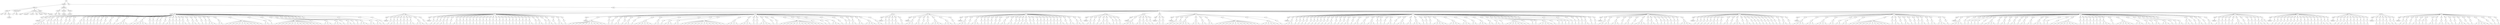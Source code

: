 digraph Tree {
	"t0" [label = "TEI"];
	"t1" [label = "teiHeader"];
	"t2" [label = "fileDesc"];
	"t3" [label = "titleStmt"];
	"t4" [label = "title"];
	"t5" [label = "title"];
	"t6" [label = "author"];
	"t7" [label = "surname"];
	"t8" [label = "publicationStmt"];
	"t9" [label = "p"];
	"t10" [label = "idno"];
	"t11" [label = "sourceDesc"];
	"t12" [label = "genre"];
	"t13" [label = "inspiration"];
	"t14" [label = "structure"];
	"t15" [label = "type"];
	"t16" [label = "periode"];
	"t17" [label = "taille"];
	"t18" [label = "permalien"];
	"t19" [label = "edStmt"];
	"t20" [label = "profileDesc"];
	"t21" [label = "creation"];
	"t22" [label = "date"];
	"t23" [label = "date"];
	"t24" [label = "langUsage"];
	"t25" [label = "language"];
	"t26" [label = "textClass"];
	"t27" [label = "keywords"];
	"t28" [label = "term"];
	"t29" [label = "text"];
	"t30" [label = "body"];
	"t31" [label = "div1"];
	"t32" [label = "head"];
	"t33" [label = "div2"];
	"t34" [label = "head"];
	"t35" [label = "listPerson"];
	"t36" [label = "sp"];
	"t37" [label = "p"];
	"t38" [label = "s"];
	"t39" [label = "s"];
	"t40" [label = "s"];
	"t41" [label = "s"];
	"t42" [label = "sp"];
	"t43" [label = "p"];
	"t44" [label = "s"];
	"t45" [label = "p"];
	"t46" [label = "s"];
	"t47" [label = "sp"];
	"t48" [label = "p"];
	"t49" [label = "s"];
	"t50" [label = "p"];
	"t51" [label = "s"];
	"t52" [label = "sp"];
	"t53" [label = "p"];
	"t54" [label = "s"];
	"t55" [label = "sp"];
	"t56" [label = "p"];
	"t57" [label = "s"];
	"t58" [label = "sp"];
	"t59" [label = "p"];
	"t60" [label = "s"];
	"t61" [label = "sp"];
	"t62" [label = "p"];
	"t63" [label = "s"];
	"t64" [label = "s"];
	"t65" [label = "sp"];
	"t66" [label = "p"];
	"t67" [label = "s"];
	"t68" [label = "s"];
	"t69" [label = "p"];
	"t70" [label = "s"];
	"t71" [label = "sp"];
	"t72" [label = "p"];
	"t73" [label = "s"];
	"t74" [label = "sp"];
	"t75" [label = "p"];
	"t76" [label = "s"];
	"t77" [label = "sp"];
	"t78" [label = "p"];
	"t79" [label = "s"];
	"t80" [label = "sp"];
	"t81" [label = "p"];
	"t82" [label = "s"];
	"t83" [label = "sp"];
	"t84" [label = "p"];
	"t85" [label = "s"];
	"t86" [label = "sp"];
	"t87" [label = "p"];
	"t88" [label = "s"];
	"t89" [label = "sp"];
	"t90" [label = "p"];
	"t91" [label = "s"];
	"t92" [label = "s"];
	"t93" [label = "sp"];
	"t94" [label = "p"];
	"t95" [label = "s"];
	"t96" [label = "sp"];
	"t97" [label = "p"];
	"t98" [label = "s"];
	"t99" [label = "s"];
	"t100" [label = "s"];
	"t101" [label = "s"];
	"t102" [label = "sp"];
	"t103" [label = "p"];
	"t104" [label = "s"];
	"t105" [label = "sp"];
	"t106" [label = "p"];
	"t107" [label = "s"];
	"t108" [label = "s"];
	"t109" [label = "s"];
	"t110" [label = "s"];
	"t111" [label = "s"];
	"t112" [label = "sp"];
	"t113" [label = "p"];
	"t114" [label = "s"];
	"t115" [label = "sp"];
	"t116" [label = "p"];
	"t117" [label = "s"];
	"t118" [label = "sp"];
	"t119" [label = "p"];
	"t120" [label = "s"];
	"t121" [label = "sp"];
	"t122" [label = "p"];
	"t123" [label = "s"];
	"t124" [label = "sp"];
	"t125" [label = "p"];
	"t126" [label = "s"];
	"t127" [label = "sp"];
	"t128" [label = "p"];
	"t129" [label = "s"];
	"t130" [label = "s"];
	"t131" [label = "sp"];
	"t132" [label = "p"];
	"t133" [label = "s"];
	"t134" [label = "sp"];
	"t135" [label = "p"];
	"t136" [label = "s"];
	"t137" [label = "sp"];
	"t138" [label = "p"];
	"t139" [label = "s"];
	"t140" [label = "sp"];
	"t141" [label = "p"];
	"t142" [label = "s"];
	"t143" [label = "s"];
	"t144" [label = "sp"];
	"t145" [label = "p"];
	"t146" [label = "s"];
	"t147" [label = "sp"];
	"t148" [label = "p"];
	"t149" [label = "s"];
	"t150" [label = "s"];
	"t151" [label = "sp"];
	"t152" [label = "p"];
	"t153" [label = "s"];
	"t154" [label = "sp"];
	"t155" [label = "p"];
	"t156" [label = "s"];
	"t157" [label = "sp"];
	"t158" [label = "p"];
	"t159" [label = "s"];
	"t160" [label = "sp"];
	"t161" [label = "p"];
	"t162" [label = "s"];
	"t163" [label = "s"];
	"t164" [label = "s"];
	"t165" [label = "sp"];
	"t166" [label = "p"];
	"t167" [label = "s"];
	"t168" [label = "s"];
	"t169" [label = "sp"];
	"t170" [label = "p"];
	"t171" [label = "s"];
	"t172" [label = "s"];
	"t173" [label = "s"];
	"t174" [label = "s"];
	"t175" [label = "s"];
	"t176" [label = "s"];
	"t177" [label = "s"];
	"t178" [label = "s"];
	"t179" [label = "s"];
	"t180" [label = "s"];
	"t181" [label = "s"];
	"t182" [label = "s"];
	"t183" [label = "sp"];
	"t184" [label = "p"];
	"t185" [label = "s"];
	"t186" [label = "s"];
	"t187" [label = "sp"];
	"t188" [label = "p"];
	"t189" [label = "s"];
	"t190" [label = "sp"];
	"t191" [label = "p"];
	"t192" [label = "s"];
	"t193" [label = "s"];
	"t194" [label = "s"];
	"t195" [label = "s"];
	"t196" [label = "s"];
	"t197" [label = "s"];
	"t198" [label = "s"];
	"t199" [label = "s"];
	"t200" [label = "s"];
	"t201" [label = "s"];
	"t202" [label = "s"];
	"t203" [label = "s"];
	"t204" [label = "s"];
	"t205" [label = "s"];
	"t206" [label = "sp"];
	"t207" [label = "p"];
	"t208" [label = "s"];
	"t209" [label = "sp"];
	"t210" [label = "p"];
	"t211" [label = "s"];
	"t212" [label = "s"];
	"t213" [label = "s"];
	"t214" [label = "sp"];
	"t215" [label = "p"];
	"t216" [label = "s"];
	"t217" [label = "s"];
	"t218" [label = "s"];
	"t219" [label = "sp"];
	"t220" [label = "p"];
	"t221" [label = "s"];
	"t222" [label = "sp"];
	"t223" [label = "p"];
	"t224" [label = "s"];
	"t225" [label = "s"];
	"t226" [label = "sp"];
	"t227" [label = "p"];
	"t228" [label = "s"];
	"t229" [label = "sp"];
	"t230" [label = "p"];
	"t231" [label = "s"];
	"t232" [label = "sp"];
	"t233" [label = "p"];
	"t234" [label = "s"];
	"t235" [label = "s"];
	"t236" [label = "s"];
	"t237" [label = "sp"];
	"t238" [label = "p"];
	"t239" [label = "s"];
	"t240" [label = "s"];
	"t241" [label = "sp"];
	"t242" [label = "p"];
	"t243" [label = "s"];
	"t244" [label = "s"];
	"t245" [label = "sp"];
	"t246" [label = "p"];
	"t247" [label = "s"];
	"t248" [label = "div2"];
	"t249" [label = "head"];
	"t250" [label = "listPerson"];
	"t251" [label = "sp"];
	"t252" [label = "p"];
	"t253" [label = "s"];
	"t254" [label = "sp"];
	"t255" [label = "p"];
	"t256" [label = "s"];
	"t257" [label = "s"];
	"t258" [label = "sp"];
	"t259" [label = "p"];
	"t260" [label = "s"];
	"t261" [label = "sp"];
	"t262" [label = "p"];
	"t263" [label = "s"];
	"t264" [label = "sp"];
	"t265" [label = "p"];
	"t266" [label = "s"];
	"t267" [label = "sp"];
	"t268" [label = "p"];
	"t269" [label = "s"];
	"t270" [label = "sp"];
	"t271" [label = "p"];
	"t272" [label = "s"];
	"t273" [label = "s"];
	"t274" [label = "sp"];
	"t275" [label = "p"];
	"t276" [label = "s"];
	"t277" [label = "s"];
	"t278" [label = "s"];
	"t279" [label = "sp"];
	"t280" [label = "p"];
	"t281" [label = "s"];
	"t282" [label = "div2"];
	"t283" [label = "head"];
	"t284" [label = "listPerson"];
	"t285" [label = "sp"];
	"t286" [label = "p"];
	"t287" [label = "s"];
	"t288" [label = "sp"];
	"t289" [label = "p"];
	"t290" [label = "s"];
	"t291" [label = "sp"];
	"t292" [label = "p"];
	"t293" [label = "s"];
	"t294" [label = "sp"];
	"t295" [label = "p"];
	"t296" [label = "s"];
	"t297" [label = "s"];
	"t298" [label = "sp"];
	"t299" [label = "p"];
	"t300" [label = "s"];
	"t301" [label = "sp"];
	"t302" [label = "p"];
	"t303" [label = "s"];
	"t304" [label = "sp"];
	"t305" [label = "p"];
	"t306" [label = "s"];
	"t307" [label = "s"];
	"t308" [label = "sp"];
	"t309" [label = "p"];
	"t310" [label = "s"];
	"t311" [label = "sp"];
	"t312" [label = "p"];
	"t313" [label = "s"];
	"t314" [label = "sp"];
	"t315" [label = "p"];
	"t316" [label = "s"];
	"t317" [label = "sp"];
	"t318" [label = "p"];
	"t319" [label = "s"];
	"t320" [label = "sp"];
	"t321" [label = "p"];
	"t322" [label = "s"];
	"t323" [label = "sp"];
	"t324" [label = "p"];
	"t325" [label = "s"];
	"t326" [label = "sp"];
	"t327" [label = "p"];
	"t328" [label = "s"];
	"t329" [label = "sp"];
	"t330" [label = "p"];
	"t331" [label = "s"];
	"t332" [label = "sp"];
	"t333" [label = "p"];
	"t334" [label = "s"];
	"t335" [label = "sp"];
	"t336" [label = "p"];
	"t337" [label = "s"];
	"t338" [label = "sp"];
	"t339" [label = "p"];
	"t340" [label = "s"];
	"t341" [label = "sp"];
	"t342" [label = "p"];
	"t343" [label = "s"];
	"t344" [label = "sp"];
	"t345" [label = "p"];
	"t346" [label = "s"];
	"t347" [label = "sp"];
	"t348" [label = "p"];
	"t349" [label = "s"];
	"t350" [label = "sp"];
	"t351" [label = "p"];
	"t352" [label = "s"];
	"t353" [label = "sp"];
	"t354" [label = "p"];
	"t355" [label = "s"];
	"t356" [label = "sp"];
	"t357" [label = "p"];
	"t358" [label = "s"];
	"t359" [label = "sp"];
	"t360" [label = "p"];
	"t361" [label = "s"];
	"t362" [label = "sp"];
	"t363" [label = "p"];
	"t364" [label = "s"];
	"t365" [label = "sp"];
	"t366" [label = "p"];
	"t367" [label = "s"];
	"t368" [label = "sp"];
	"t369" [label = "p"];
	"t370" [label = "s"];
	"t371" [label = "sp"];
	"t372" [label = "p"];
	"t373" [label = "s"];
	"t374" [label = "s"];
	"t375" [label = "sp"];
	"t376" [label = "p"];
	"t377" [label = "s"];
	"t378" [label = "sp"];
	"t379" [label = "p"];
	"t380" [label = "s"];
	"t381" [label = "s"];
	"t382" [label = "sp"];
	"t383" [label = "p"];
	"t384" [label = "s"];
	"t385" [label = "sp"];
	"t386" [label = "p"];
	"t387" [label = "s"];
	"t388" [label = "s"];
	"t389" [label = "sp"];
	"t390" [label = "p"];
	"t391" [label = "s"];
	"t392" [label = "sp"];
	"t393" [label = "p"];
	"t394" [label = "s"];
	"t395" [label = "s"];
	"t396" [label = "sp"];
	"t397" [label = "p"];
	"t398" [label = "s"];
	"t399" [label = "div2"];
	"t400" [label = "head"];
	"t401" [label = "listPerson"];
	"t402" [label = "sp"];
	"t403" [label = "p"];
	"t404" [label = "s"];
	"t405" [label = "s"];
	"t406" [label = "s"];
	"t407" [label = "s"];
	"t408" [label = "s"];
	"t409" [label = "s"];
	"t410" [label = "s"];
	"t411" [label = "s"];
	"t412" [label = "s"];
	"t413" [label = "s"];
	"t414" [label = "s"];
	"t415" [label = "s"];
	"t416" [label = "sp"];
	"t417" [label = "p"];
	"t418" [label = "s"];
	"t419" [label = "sp"];
	"t420" [label = "p"];
	"t421" [label = "s"];
	"t422" [label = "sp"];
	"t423" [label = "p"];
	"t424" [label = "s"];
	"t425" [label = "s"];
	"t426" [label = "sp"];
	"t427" [label = "p"];
	"t428" [label = "s"];
	"t429" [label = "sp"];
	"t430" [label = "p"];
	"t431" [label = "s"];
	"t432" [label = "s"];
	"t433" [label = "sp"];
	"t434" [label = "p"];
	"t435" [label = "s"];
	"t436" [label = "sp"];
	"t437" [label = "p"];
	"t438" [label = "s"];
	"t439" [label = "s"];
	"t440" [label = "s"];
	"t441" [label = "s"];
	"t442" [label = "s"];
	"t443" [label = "s"];
	"t444" [label = "sp"];
	"t445" [label = "p"];
	"t446" [label = "s"];
	"t447" [label = "s"];
	"t448" [label = "sp"];
	"t449" [label = "p"];
	"t450" [label = "s"];
	"t451" [label = "sp"];
	"t452" [label = "p"];
	"t453" [label = "s"];
	"t454" [label = "s"];
	"t455" [label = "s"];
	"t456" [label = "sp"];
	"t457" [label = "p"];
	"t458" [label = "s"];
	"t459" [label = "s"];
	"t460" [label = "sp"];
	"t461" [label = "p"];
	"t462" [label = "s"];
	"t463" [label = "s"];
	"t464" [label = "s"];
	"t465" [label = "s"];
	"t466" [label = "s"];
	"t467" [label = "s"];
	"t468" [label = "s"];
	"t469" [label = "s"];
	"t470" [label = "s"];
	"t471" [label = "s"];
	"t472" [label = "s"];
	"t473" [label = "s"];
	"t474" [label = "s"];
	"t475" [label = "s"];
	"t476" [label = "sp"];
	"t477" [label = "p"];
	"t478" [label = "s"];
	"t479" [label = "s"];
	"t480" [label = "s"];
	"t481" [label = "s"];
	"t482" [label = "sp"];
	"t483" [label = "p"];
	"t484" [label = "s"];
	"t485" [label = "s"];
	"t486" [label = "s"];
	"t487" [label = "s"];
	"t488" [label = "sp"];
	"t489" [label = "p"];
	"t490" [label = "s"];
	"t491" [label = "sp"];
	"t492" [label = "p"];
	"t493" [label = "s"];
	"t494" [label = "sp"];
	"t495" [label = "p"];
	"t496" [label = "s"];
	"t497" [label = "s"];
	"t498" [label = "s"];
	"t499" [label = "s"];
	"t500" [label = "sp"];
	"t501" [label = "p"];
	"t502" [label = "s"];
	"t503" [label = "sp"];
	"t504" [label = "p"];
	"t505" [label = "s"];
	"t506" [label = "sp"];
	"t507" [label = "p"];
	"t508" [label = "s"];
	"t509" [label = "s"];
	"t510" [label = "s"];
	"t511" [label = "s"];
	"t512" [label = "s"];
	"t513" [label = "s"];
	"t514" [label = "s"];
	"t515" [label = "s"];
	"t516" [label = "s"];
	"t517" [label = "s"];
	"t518" [label = "s"];
	"t519" [label = "s"];
	"t520" [label = "s"];
	"t521" [label = "sp"];
	"t522" [label = "p"];
	"t523" [label = "s"];
	"t524" [label = "sp"];
	"t525" [label = "p"];
	"t526" [label = "s"];
	"t527" [label = "sp"];
	"t528" [label = "p"];
	"t529" [label = "s"];
	"t530" [label = "sp"];
	"t531" [label = "p"];
	"t532" [label = "s"];
	"t533" [label = "s"];
	"t534" [label = "s"];
	"t535" [label = "sp"];
	"t536" [label = "p"];
	"t537" [label = "s"];
	"t538" [label = "sp"];
	"t539" [label = "p"];
	"t540" [label = "s"];
	"t541" [label = "sp"];
	"t542" [label = "p"];
	"t543" [label = "s"];
	"t544" [label = "sp"];
	"t545" [label = "p"];
	"t546" [label = "s"];
	"t547" [label = "s"];
	"t548" [label = "sp"];
	"t549" [label = "p"];
	"t550" [label = "s"];
	"t551" [label = "s"];
	"t552" [label = "sp"];
	"t553" [label = "p"];
	"t554" [label = "s"];
	"t555" [label = "s"];
	"t556" [label = "s"];
	"t557" [label = "s"];
	"t558" [label = "sp"];
	"t559" [label = "p"];
	"t560" [label = "s"];
	"t561" [label = "s"];
	"t562" [label = "div2"];
	"t563" [label = "head"];
	"t564" [label = "listPerson"];
	"t565" [label = "sp"];
	"t566" [label = "p"];
	"t567" [label = "s"];
	"t568" [label = "sp"];
	"t569" [label = "p"];
	"t570" [label = "s"];
	"t571" [label = "sp"];
	"t572" [label = "p"];
	"t573" [label = "s"];
	"t574" [label = "sp"];
	"t575" [label = "p"];
	"t576" [label = "s"];
	"t577" [label = "s"];
	"t578" [label = "sp"];
	"t579" [label = "p"];
	"t580" [label = "s"];
	"t581" [label = "div2"];
	"t582" [label = "head"];
	"t583" [label = "listPerson"];
	"t584" [label = "sp"];
	"t585" [label = "p"];
	"t586" [label = "s"];
	"t587" [label = "s"];
	"t588" [label = "s"];
	"t589" [label = "sp"];
	"t590" [label = "p"];
	"t591" [label = "s"];
	"t592" [label = "s"];
	"t593" [label = "sp"];
	"t594" [label = "p"];
	"t595" [label = "s"];
	"t596" [label = "sp"];
	"t597" [label = "p"];
	"t598" [label = "s"];
	"t599" [label = "s"];
	"t600" [label = "sp"];
	"t601" [label = "p"];
	"t602" [label = "s"];
	"t603" [label = "s"];
	"t604" [label = "s"];
	"t605" [label = "s"];
	"t606" [label = "sp"];
	"t607" [label = "p"];
	"t608" [label = "s"];
	"t609" [label = "s"];
	"t610" [label = "s"];
	"t611" [label = "sp"];
	"t612" [label = "p"];
	"t613" [label = "s"];
	"t614" [label = "div2"];
	"t615" [label = "head"];
	"t616" [label = "listPerson"];
	"t617" [label = "sp"];
	"t618" [label = "p"];
	"t619" [label = "s"];
	"t620" [label = "s"];
	"t621" [label = "s"];
	"t622" [label = "sp"];
	"t623" [label = "p"];
	"t624" [label = "s"];
	"t625" [label = "sp"];
	"t626" [label = "p"];
	"t627" [label = "s"];
	"t628" [label = "s"];
	"t629" [label = "s"];
	"t630" [label = "sp"];
	"t631" [label = "p"];
	"t632" [label = "s"];
	"t633" [label = "sp"];
	"t634" [label = "p"];
	"t635" [label = "s"];
	"t636" [label = "sp"];
	"t637" [label = "p"];
	"t638" [label = "s"];
	"t639" [label = "sp"];
	"t640" [label = "p"];
	"t641" [label = "s"];
	"t642" [label = "sp"];
	"t643" [label = "p"];
	"t644" [label = "s"];
	"t645" [label = "sp"];
	"t646" [label = "p"];
	"t647" [label = "s"];
	"t648" [label = "sp"];
	"t649" [label = "p"];
	"t650" [label = "s"];
	"t651" [label = "s"];
	"t652" [label = "sp"];
	"t653" [label = "p"];
	"t654" [label = "s"];
	"t655" [label = "s"];
	"t656" [label = "sp"];
	"t657" [label = "p"];
	"t658" [label = "s"];
	"t659" [label = "sp"];
	"t660" [label = "p"];
	"t661" [label = "s"];
	"t662" [label = "sp"];
	"t663" [label = "p"];
	"t664" [label = "s"];
	"t665" [label = "sp"];
	"t666" [label = "p"];
	"t667" [label = "s"];
	"t668" [label = "s"];
	"t669" [label = "sp"];
	"t670" [label = "p"];
	"t671" [label = "s"];
	"t672" [label = "sp"];
	"t673" [label = "p"];
	"t674" [label = "s"];
	"t675" [label = "sp"];
	"t676" [label = "p"];
	"t677" [label = "s"];
	"t678" [label = "sp"];
	"t679" [label = "p"];
	"t680" [label = "s"];
	"t681" [label = "sp"];
	"t682" [label = "p"];
	"t683" [label = "s"];
	"t684" [label = "sp"];
	"t685" [label = "p"];
	"t686" [label = "s"];
	"t687" [label = "sp"];
	"t688" [label = "p"];
	"t689" [label = "s"];
	"t690" [label = "sp"];
	"t691" [label = "p"];
	"t692" [label = "s"];
	"t693" [label = "sp"];
	"t694" [label = "p"];
	"t695" [label = "s"];
	"t696" [label = "sp"];
	"t697" [label = "p"];
	"t698" [label = "s"];
	"t699" [label = "s"];
	"t700" [label = "sp"];
	"t701" [label = "p"];
	"t702" [label = "s"];
	"t703" [label = "sp"];
	"t704" [label = "p"];
	"t705" [label = "s"];
	"t706" [label = "s"];
	"t707" [label = "sp"];
	"t708" [label = "p"];
	"t709" [label = "s"];
	"t710" [label = "s"];
	"t711" [label = "sp"];
	"t712" [label = "p"];
	"t713" [label = "s"];
	"t714" [label = "div2"];
	"t715" [label = "head"];
	"t716" [label = "listPerson"];
	"t717" [label = "sp"];
	"t718" [label = "p"];
	"t719" [label = "s"];
	"t720" [label = "s"];
	"t721" [label = "sp"];
	"t722" [label = "p"];
	"t723" [label = "s"];
	"t724" [label = "sp"];
	"t725" [label = "p"];
	"t726" [label = "s"];
	"t727" [label = "sp"];
	"t728" [label = "p"];
	"t729" [label = "s"];
	"t730" [label = "s"];
	"t731" [label = "sp"];
	"t732" [label = "p"];
	"t733" [label = "s"];
	"t734" [label = "s"];
	"t735" [label = "sp"];
	"t736" [label = "p"];
	"t737" [label = "s"];
	"t738" [label = "sp"];
	"t739" [label = "p"];
	"t740" [label = "s"];
	"t741" [label = "sp"];
	"t742" [label = "p"];
	"t743" [label = "s"];
	"t744" [label = "div2"];
	"t745" [label = "head"];
	"t746" [label = "listPerson"];
	"t747" [label = "sp"];
	"t748" [label = "p"];
	"t749" [label = "s"];
	"t750" [label = "s"];
	"t751" [label = "s"];
	"t752" [label = "s"];
	"t753" [label = "sp"];
	"t754" [label = "p"];
	"t755" [label = "s"];
	"t756" [label = "s"];
	"t757" [label = "sp"];
	"t758" [label = "p"];
	"t759" [label = "s"];
	"t760" [label = "s"];
	"t761" [label = "sp"];
	"t762" [label = "p"];
	"t763" [label = "s"];
	"t764" [label = "sp"];
	"t765" [label = "p"];
	"t766" [label = "s"];
	"t767" [label = "div2"];
	"t768" [label = "head"];
	"t769" [label = "listPerson"];
	"t770" [label = "sp"];
	"t771" [label = "p"];
	"t772" [label = "s"];
	"t773" [label = "s"];
	"t774" [label = "sp"];
	"t775" [label = "p"];
	"t776" [label = "s"];
	"t777" [label = "div2"];
	"t778" [label = "head"];
	"t779" [label = "listPerson"];
	"t780" [label = "sp"];
	"t781" [label = "p"];
	"t782" [label = "s"];
	"t783" [label = "s"];
	"t784" [label = "sp"];
	"t785" [label = "p"];
	"t786" [label = "s"];
	"t787" [label = "sp"];
	"t788" [label = "p"];
	"t789" [label = "s"];
	"t790" [label = "s"];
	"t791" [label = "s"];
	"t792" [label = "s"];
	"t793" [label = "s"];
	"t794" [label = "sp"];
	"t795" [label = "p"];
	"t796" [label = "s"];
	"t797" [label = "s"];
	"t798" [label = "s"];
	"t799" [label = "sp"];
	"t800" [label = "p"];
	"t801" [label = "s"];
	"t802" [label = "s"];
	"t803" [label = "sp"];
	"t804" [label = "p"];
	"t805" [label = "s"];
	"t806" [label = "s"];
	"t807" [label = "sp"];
	"t808" [label = "p"];
	"t809" [label = "s"];
	"t810" [label = "s"];
	"t811" [label = "s"];
	"t812" [label = "s"];
	"t813" [label = "s"];
	"t814" [label = "s"];
	"t815" [label = "s"];
	"t816" [label = "s"];
	"t817" [label = "s"];
	"t818" [label = "s"];
	"t819" [label = "s"];
	"t820" [label = "s"];
	"t821" [label = "s"];
	"t822" [label = "s"];
	"t823" [label = "sp"];
	"t824" [label = "p"];
	"t825" [label = "s"];
	"t826" [label = "s"];
	"t827" [label = "s"];
	"t828" [label = "s"];
	"t829" [label = "s"];
	"t830" [label = "s"];
	"t831" [label = "sp"];
	"t832" [label = "p"];
	"t833" [label = "s"];
	"t834" [label = "div2"];
	"t835" [label = "head"];
	"t836" [label = "listPerson"];
	"t837" [label = "sp"];
	"t838" [label = "p"];
	"t839" [label = "s"];
	"t840" [label = "s"];
	"t841" [label = "s"];
	"t842" [label = "sp"];
	"t843" [label = "p"];
	"t844" [label = "s"];
	"t845" [label = "sp"];
	"t846" [label = "p"];
	"t847" [label = "s"];
	"t848" [label = "sp"];
	"t849" [label = "p"];
	"t850" [label = "s"];
	"t851" [label = "sp"];
	"t852" [label = "p"];
	"t853" [label = "s"];
	"t854" [label = "sp"];
	"t855" [label = "p"];
	"t856" [label = "s"];
	"t857" [label = "sp"];
	"t858" [label = "p"];
	"t859" [label = "s"];
	"t860" [label = "sp"];
	"t861" [label = "p"];
	"t862" [label = "s"];
	"t863" [label = "sp"];
	"t864" [label = "p"];
	"t865" [label = "s"];
	"t866" [label = "sp"];
	"t867" [label = "p"];
	"t868" [label = "s"];
	"t869" [label = "sp"];
	"t870" [label = "p"];
	"t871" [label = "s"];
	"t872" [label = "sp"];
	"t873" [label = "p"];
	"t874" [label = "s"];
	"t875" [label = "s"];
	"t876" [label = "sp"];
	"t877" [label = "p"];
	"t878" [label = "s"];
	"t879" [label = "sp"];
	"t880" [label = "p"];
	"t881" [label = "s"];
	"t882" [label = "sp"];
	"t883" [label = "p"];
	"t884" [label = "s"];
	"t885" [label = "sp"];
	"t886" [label = "p"];
	"t887" [label = "s"];
	"t888" [label = "s"];
	"t889" [label = "sp"];
	"t890" [label = "p"];
	"t891" [label = "s"];
	"t892" [label = "sp"];
	"t893" [label = "p"];
	"t894" [label = "s"];
	"t895" [label = "s"];
	"t896" [label = "sp"];
	"t897" [label = "p"];
	"t898" [label = "s"];
	"t899" [label = "s"];
	"t900" [label = "sp"];
	"t901" [label = "p"];
	"t902" [label = "s"];
	"t903" [label = "s"];
	"t904" [label = "s"];
	"t905" [label = "sp"];
	"t906" [label = "p"];
	"t907" [label = "s"];
	"t908" [label = "sp"];
	"t909" [label = "p"];
	"t910" [label = "s"];
	"t911" [label = "sp"];
	"t912" [label = "p"];
	"t913" [label = "s"];
	"t914" [label = "sp"];
	"t915" [label = "p"];
	"t916" [label = "s"];
	"t917" [label = "s"];
	"t918" [label = "sp"];
	"t919" [label = "p"];
	"t920" [label = "s"];
	"t921" [label = "sp"];
	"t922" [label = "p"];
	"t923" [label = "s"];
	"t924" [label = "s"];
	"t925" [label = "s"];
	"t926" [label = "sp"];
	"t927" [label = "p"];
	"t928" [label = "s"];
	"t929" [label = "s"];
	"t930" [label = "sp"];
	"t931" [label = "p"];
	"t932" [label = "s"];
	"t933" [label = "s"];
	"t934" [label = "s"];
	"t935" [label = "sp"];
	"t936" [label = "p"];
	"t937" [label = "s"];
	"t938" [label = "sp"];
	"t939" [label = "p"];
	"t940" [label = "s"];
	"t941" [label = "sp"];
	"t942" [label = "p"];
	"t943" [label = "s"];
	"t944" [label = "sp"];
	"t945" [label = "p"];
	"t946" [label = "s"];
	"t947" [label = "s"];
	"t948" [label = "s"];
	"t949" [label = "s"];
	"t950" [label = "s"];
	"t951" [label = "sp"];
	"t952" [label = "p"];
	"t953" [label = "s"];
	"t954" [label = "s"];
	"t955" [label = "s"];
	"t956" [label = "s"];
	"t957" [label = "sp"];
	"t958" [label = "p"];
	"t959" [label = "s"];
	"t960" [label = "s"];
	"t961" [label = "s"];
	"t962" [label = "sp"];
	"t963" [label = "p"];
	"t964" [label = "s"];
	"t965" [label = "s"];
	"t966" [label = "sp"];
	"t967" [label = "p"];
	"t968" [label = "s"];
	"t969" [label = "s"];
	"t970" [label = "s"];
	"t971" [label = "sp"];
	"t972" [label = "p"];
	"t973" [label = "s"];
	"t974" [label = "s"];
	"t975" [label = "sp"];
	"t976" [label = "p"];
	"t977" [label = "s"];
	"t978" [label = "s"];
	"t979" [label = "sp"];
	"t980" [label = "p"];
	"t981" [label = "s"];
	"t982" [label = "sp"];
	"t983" [label = "p"];
	"t984" [label = "s"];
	"t985" [label = "s"];
	"t986" [label = "s"];
	"t987" [label = "s"];
	"t988" [label = "s"];
	"t989" [label = "s"];
	"t990" [label = "s"];
	"t991" [label = "sp"];
	"t992" [label = "p"];
	"t993" [label = "s"];
	"t994" [label = "sp"];
	"t995" [label = "p"];
	"t996" [label = "s"];
	"t997" [label = "sp"];
	"t998" [label = "p"];
	"t999" [label = "s"];
	"t1000" [label = "sp"];
	"t1001" [label = "p"];
	"t1002" [label = "s"];
	"t1003" [label = "s"];
	"t1004" [label = "s"];
	"t1005" [label = "s"];
	"t1006" [label = "s"];
	"t1007" [label = "sp"];
	"t1008" [label = "p"];
	"t1009" [label = "s"];
	"t1010" [label = "sp"];
	"t1011" [label = "p"];
	"t1012" [label = "s"];
	"t1013" [label = "sp"];
	"t1014" [label = "p"];
	"t1015" [label = "s"];
	"t1016" [label = "sp"];
	"t1017" [label = "p"];
	"t1018" [label = "s"];
	"t1019" [label = "sp"];
	"t1020" [label = "p"];
	"t1021" [label = "s"];
	"t1022" [label = "sp"];
	"t1023" [label = "p"];
	"t1024" [label = "s"];
	"t1025" [label = "sp"];
	"t1026" [label = "p"];
	"t1027" [label = "s"];
	"t1028" [label = "sp"];
	"t1029" [label = "p"];
	"t1030" [label = "s"];
	"t1031" [label = "sp"];
	"t1032" [label = "p"];
	"t1033" [label = "s"];
	"t1034" [label = "sp"];
	"t1035" [label = "p"];
	"t1036" [label = "s"];
	"t1037" [label = "s"];
	"t1038" [label = "sp"];
	"t1039" [label = "p"];
	"t1040" [label = "s"];
	"t1041" [label = "sp"];
	"t1042" [label = "p"];
	"t1043" [label = "s"];
	"t1044" [label = "div2"];
	"t1045" [label = "head"];
	"t1046" [label = "listPerson"];
	"t1047" [label = "sp"];
	"t1048" [label = "p"];
	"t1049" [label = "s"];
	"t1050" [label = "s"];
	"t1051" [label = "sp"];
	"t1052" [label = "p"];
	"t1053" [label = "s"];
	"t1054" [label = "s"];
	"t1055" [label = "sp"];
	"t1056" [label = "p"];
	"t1057" [label = "s"];
	"t1058" [label = "s"];
	"t1059" [label = "s"];
	"t1060" [label = "sp"];
	"t1061" [label = "p"];
	"t1062" [label = "s"];
	"t1063" [label = "sp"];
	"t1064" [label = "p"];
	"t1065" [label = "s"];
	"t1066" [label = "s"];
	"t1067" [label = "sp"];
	"t1068" [label = "p"];
	"t1069" [label = "s"];
	"t1070" [label = "sp"];
	"t1071" [label = "p"];
	"t1072" [label = "s"];
	"t1073" [label = "s"];
	"t1074" [label = "s"];
	"t1075" [label = "s"];
	"t1076" [label = "sp"];
	"t1077" [label = "p"];
	"t1078" [label = "s"];
	"t1079" [label = "sp"];
	"t1080" [label = "p"];
	"t1081" [label = "s"];
	"t1082" [label = "s"];
	"t1083" [label = "sp"];
	"t1084" [label = "p"];
	"t1085" [label = "s"];
	"t1086" [label = "sp"];
	"t1087" [label = "p"];
	"t1088" [label = "s"];
	"t1089" [label = "sp"];
	"t1090" [label = "p"];
	"t1091" [label = "s"];
	"t1092" [label = "sp"];
	"t1093" [label = "p"];
	"t1094" [label = "s"];
	"t1095" [label = "sp"];
	"t1096" [label = "p"];
	"t1097" [label = "s"];
	"t1098" [label = "sp"];
	"t1099" [label = "p"];
	"t1100" [label = "s"];
	"t1101" [label = "sp"];
	"t1102" [label = "p"];
	"t1103" [label = "s"];
	"t1104" [label = "sp"];
	"t1105" [label = "p"];
	"t1106" [label = "s"];
	"t1107" [label = "s"];
	"t1108" [label = "s"];
	"t1109" [label = "s"];
	"t1110" [label = "div2"];
	"t1111" [label = "head"];
	"t1112" [label = "listPerson"];
	"t1113" [label = "sp"];
	"t1114" [label = "p"];
	"t1115" [label = "s"];
	"t1116" [label = "sp"];
	"t1117" [label = "p"];
	"t1118" [label = "s"];
	"t1119" [label = "sp"];
	"t1120" [label = "p"];
	"t1121" [label = "s"];
	"t1122" [label = "sp"];
	"t1123" [label = "p"];
	"t1124" [label = "s"];
	"t1125" [label = "sp"];
	"t1126" [label = "p"];
	"t1127" [label = "s"];
	"t1128" [label = "sp"];
	"t1129" [label = "p"];
	"t1130" [label = "s"];
	"t1131" [label = "s"];
	"t1132" [label = "sp"];
	"t1133" [label = "p"];
	"t1134" [label = "s"];
	"t1135" [label = "sp"];
	"t1136" [label = "p"];
	"t1137" [label = "s"];
	"t1138" [label = "sp"];
	"t1139" [label = "p"];
	"t1140" [label = "s"];
	"t1141" [label = "s"];
	"t1142" [label = "sp"];
	"t1143" [label = "p"];
	"t1144" [label = "s"];
	"t1145" [label = "sp"];
	"t1146" [label = "p"];
	"t1147" [label = "s"];
	"t1148" [label = "s"];
	"t1149" [label = "s"];
	"t1150" [label = "sp"];
	"t1151" [label = "p"];
	"t1152" [label = "s"];
	"t1153" [label = "sp"];
	"t1154" [label = "p"];
	"t1155" [label = "s"];
	"t1156" [label = "s"];
	"t1157" [label = "sp"];
	"t1158" [label = "p"];
	"t1159" [label = "s"];
	"t1160" [label = "sp"];
	"t1161" [label = "p"];
	"t1162" [label = "s"];
	"t1163" [label = "sp"];
	"t1164" [label = "p"];
	"t1165" [label = "s"];
	"t1166" [label = "sp"];
	"t1167" [label = "p"];
	"t1168" [label = "s"];
	"t1169" [label = "sp"];
	"t1170" [label = "p"];
	"t1171" [label = "s"];
	"t1172" [label = "sp"];
	"t1173" [label = "p"];
	"t1174" [label = "s"];
	"t1175" [label = "sp"];
	"t1176" [label = "p"];
	"t1177" [label = "s"];
	"t1178" [label = "sp"];
	"t1179" [label = "p"];
	"t1180" [label = "s"];
	"t1181" [label = "sp"];
	"t1182" [label = "p"];
	"t1183" [label = "s"];
	"t1184" [label = "sp"];
	"t1185" [label = "p"];
	"t1186" [label = "s"];
	"t1187" [label = "s"];
	"t1188" [label = "sp"];
	"t1189" [label = "p"];
	"t1190" [label = "s"];
	"t1191" [label = "div2"];
	"t1192" [label = "head"];
	"t1193" [label = "listPerson"];
	"t1194" [label = "sp"];
	"t1195" [label = "p"];
	"t1196" [label = "s"];
	"t1197" [label = "s"];
	"t1198" [label = "s"];
	"t1199" [label = "s"];
	"t1200" [label = "sp"];
	"t1201" [label = "p"];
	"t1202" [label = "s"];
	"t1203" [label = "s"];
	"t1204" [label = "s"];
	"t1205" [label = "sp"];
	"t1206" [label = "p"];
	"t1207" [label = "s"];
	"t1208" [label = "s"];
	"t1209" [label = "s"];
	"t1210" [label = "s"];
	"t1211" [label = "sp"];
	"t1212" [label = "p"];
	"t1213" [label = "s"];
	"t1214" [label = "s"];
	"t1215" [label = "sp"];
	"t1216" [label = "p"];
	"t1217" [label = "s"];
	"t1218" [label = "s"];
	"t1219" [label = "sp"];
	"t1220" [label = "p"];
	"t1221" [label = "s"];
	"t1222" [label = "s"];
	"t1223" [label = "sp"];
	"t1224" [label = "p"];
	"t1225" [label = "s"];
	"t1226" [label = "sp"];
	"t1227" [label = "p"];
	"t1228" [label = "s"];
	"t1229" [label = "s"];
	"t1230" [label = "s"];
	"t1231" [label = "s"];
	"t1232" [label = "s"];
	"t1233" [label = "s"];
	"t1234" [label = "s"];
	"t1235" [label = "s"];
	"t1236" [label = "s"];
	"t1237" [label = "s"];
	"t1238" [label = "s"];
	"t1239" [label = "s"];
	"t1240" [label = "sp"];
	"t1241" [label = "p"];
	"t1242" [label = "s"];
	"t1243" [label = "sp"];
	"t1244" [label = "p"];
	"t1245" [label = "s"];
	"t1246" [label = "s"];
	"t1247" [label = "sp"];
	"t1248" [label = "p"];
	"t1249" [label = "s"];
	"t1250" [label = "sp"];
	"t1251" [label = "p"];
	"t1252" [label = "s"];
	"t1253" [label = "s"];
	"t1254" [label = "sp"];
	"t1255" [label = "p"];
	"t1256" [label = "s"];
	"t1257" [label = "sp"];
	"t1258" [label = "p"];
	"t1259" [label = "s"];
	"t1260" [label = "sp"];
	"t1261" [label = "p"];
	"t1262" [label = "s"];
	"t1263" [label = "sp"];
	"t1264" [label = "p"];
	"t1265" [label = "s"];
	"t1266" [label = "s"];
	"t1267" [label = "sp"];
	"t1268" [label = "p"];
	"t1269" [label = "s"];
	"t1270" [label = "sp"];
	"t1271" [label = "p"];
	"t1272" [label = "s"];
	"t1273" [label = "s"];
	"t1274" [label = "sp"];
	"t1275" [label = "p"];
	"t1276" [label = "s"];
	"t1277" [label = "s"];
	"t1278" [label = "s"];
	"t1279" [label = "sp"];
	"t1280" [label = "p"];
	"t1281" [label = "s"];
	"t1282" [label = "div2"];
	"t1283" [label = "head"];
	"t1284" [label = "listPerson"];
	"t1285" [label = "sp"];
	"t1286" [label = "p"];
	"t1287" [label = "s"];
	"t1288" [label = "s"];
	"t1289" [label = "s"];
	"t1290" [label = "s"];
	"t1291" [label = "sp"];
	"t1292" [label = "p"];
	"t1293" [label = "s"];
	"t1294" [label = "sp"];
	"t1295" [label = "p"];
	"t1296" [label = "s"];
	"t1297" [label = "sp"];
	"t1298" [label = "p"];
	"t1299" [label = "s"];
	"t1300" [label = "sp"];
	"t1301" [label = "p"];
	"t1302" [label = "s"];
	"t1303" [label = "sp"];
	"t1304" [label = "p"];
	"t1305" [label = "s"];
	"t1306" [label = "sp"];
	"t1307" [label = "p"];
	"t1308" [label = "s"];
	"t1309" [label = "sp"];
	"t1310" [label = "p"];
	"t1311" [label = "s"];
	"t1312" [label = "s"];
	"t1313" [label = "s"];
	"t1314" [label = "s"];
	"t1315" [label = "sp"];
	"t1316" [label = "p"];
	"t1317" [label = "s"];
	"t1318" [label = "sp"];
	"t1319" [label = "p"];
	"t1320" [label = "s"];
	"t1321" [label = "s"];
	"t1322" [label = "sp"];
	"t1323" [label = "p"];
	"t1324" [label = "s"];
	"t1325" [label = "sp"];
	"t1326" [label = "p"];
	"t1327" [label = "s"];
	"t1328" [label = "s"];
	"t1329" [label = "sp"];
	"t1330" [label = "p"];
	"t1331" [label = "s"];
	"t1332" [label = "sp"];
	"t1333" [label = "p"];
	"t1334" [label = "s"];
	"t1335" [label = "s"];
	"t1336" [label = "sp"];
	"t1337" [label = "p"];
	"t1338" [label = "s"];
	"t1339" [label = "s"];
	"t1340" [label = "sp"];
	"t1341" [label = "p"];
	"t1342" [label = "s"];
	"t1343" [label = "s"];
	"t1344" [label = "s"];
	"t1345" [label = "sp"];
	"t1346" [label = "p"];
	"t1347" [label = "s"];
	"t1348" [label = "sp"];
	"t1349" [label = "p"];
	"t1350" [label = "s"];
	"t1351" [label = "sp"];
	"t1352" [label = "p"];
	"t1353" [label = "s"];
	"t1354" [label = "sp"];
	"t1355" [label = "p"];
	"t1356" [label = "s"];
	"t1357" [label = "s"];
	"t1358" [label = "s"];
	"t1359" [label = "s"];
	"t1360" [label = "s"];
	"t1361" [label = "s"];
	"t1362" [label = "s"];
	"t1363" [label = "s"];
	"t1364" [label = "sp"];
	"t1365" [label = "p"];
	"t1366" [label = "s"];
	"t1367" [label = "sp"];
	"t1368" [label = "p"];
	"t1369" [label = "s"];
	"t1370" [label = "sp"];
	"t1371" [label = "p"];
	"t1372" [label = "s"];
	"t1373" [label = "sp"];
	"t1374" [label = "p"];
	"t1375" [label = "s"];
	"t1376" [label = "sp"];
	"t1377" [label = "p"];
	"t1378" [label = "s"];
	"t1379" [label = "sp"];
	"t1380" [label = "p"];
	"t1381" [label = "s"];
	"t1382" [label = "sp"];
	"t1383" [label = "p"];
	"t1384" [label = "s"];
	"t1385" [label = "sp"];
	"t1386" [label = "p"];
	"t1387" [label = "s"];
	"t1388" [label = "s"];
	"t1389" [label = "s"];
	"t1390" [label = "sp"];
	"t1391" [label = "p"];
	"t1392" [label = "s"];
	"t1393" [label = "sp"];
	"t1394" [label = "p"];
	"t1395" [label = "s"];
	"t1396" [label = "s"];
	"t1397" [label = "s"];
	"t1398" [label = "s"];
	"t1399" [label = "s"];
	"t1400" [label = "s"];
	"t1401" [label = "sp"];
	"t1402" [label = "p"];
	"t1403" [label = "s"];
	"t1404" [label = "s"];
	"t1405" [label = "s"];
	"t1406" [label = "sp"];
	"t1407" [label = "p"];
	"t1408" [label = "s"];
	"t1409" [label = "s"];
	"t1410" [label = "sp"];
	"t1411" [label = "p"];
	"t1412" [label = "s"];
	"t1413" [label = "sp"];
	"t1414" [label = "p"];
	"t1415" [label = "s"];
	"t1416" [label = "s"];
	"t1417" [label = "sp"];
	"t1418" [label = "p"];
	"t1419" [label = "s"];
	"t1420" [label = "s"];
	"t1421" [label = "s"];
	"t1422" [label = "sp"];
	"t1423" [label = "p"];
	"t1424" [label = "s"];
	"t1425" [label = "sp"];
	"t1426" [label = "p"];
	"t1427" [label = "s"];
	"t1428" [label = "sp"];
	"t1429" [label = "p"];
	"t1430" [label = "s"];
	"t1431" [label = "s"];
	"t1432" [label = "sp"];
	"t1433" [label = "p"];
	"t1434" [label = "s"];
	"t1435" [label = "s"];
	"t1436" [label = "p"];
	"t1437" [label = "s"];
	"t1438" [label = "sp"];
	"t1439" [label = "p"];
	"t1440" [label = "s"];
	"t1441" [label = "sp"];
	"t1442" [label = "p"];
	"t1443" [label = "s"];
	"t1444" [label = "s"];
	"t1445" [label = "sp"];
	"t1446" [label = "p"];
	"t1447" [label = "s"];
	"t1448" [label = "sp"];
	"t1449" [label = "p"];
	"t1450" [label = "s"];
	"t1451" [label = "s"];
	"t1452" [label = "div2"];
	"t1453" [label = "head"];
	"t1454" [label = "listPerson"];
	"t1455" [label = "sp"];
	"t1456" [label = "p"];
	"t1457" [label = "s"];
	"t1458" [label = "s"];
	"t1459" [label = "sp"];
	"t1460" [label = "p"];
	"t1461" [label = "s"];
	"t1462" [label = "sp"];
	"t1463" [label = "p"];
	"t1464" [label = "s"];
	"t1465" [label = "sp"];
	"t1466" [label = "p"];
	"t1467" [label = "s"];
	"t1468" [label = "sp"];
	"t1469" [label = "p"];
	"t1470" [label = "s"];
	"t1471" [label = "sp"];
	"t1472" [label = "p"];
	"t1473" [label = "s"];
	"t1474" [label = "s"];
	"t1475" [label = "s"];
	"t1476" [label = "sp"];
	"t1477" [label = "p"];
	"t1478" [label = "s"];
	"t1479" [label = "sp"];
	"t1480" [label = "p"];
	"t1481" [label = "s"];
	"t1482" [label = "sp"];
	"t1483" [label = "p"];
	"t1484" [label = "s"];
	"t1485" [label = "sp"];
	"t1486" [label = "p"];
	"t1487" [label = "s"];
	"t1488" [label = "sp"];
	"t1489" [label = "p"];
	"t1490" [label = "s"];
	"t1491" [label = "s"];
	"t1492" [label = "sp"];
	"t1493" [label = "p"];
	"t1494" [label = "s"];
	"t1495" [label = "p"];
	"t1496" [label = "s"];
	"t1497" [label = "div2"];
	"t1498" [label = "head"];
	"t1499" [label = "listPerson"];
	"t1500" [label = "sp"];
	"t1501" [label = "p"];
	"t1502" [label = "s"];
	"t1503" [label = "sp"];
	"t1504" [label = "p"];
	"t1505" [label = "s"];
	"t1506" [label = "sp"];
	"t1507" [label = "p"];
	"t1508" [label = "s"];
	"t1509" [label = "sp"];
	"t1510" [label = "p"];
	"t1511" [label = "s"];
	"t1512" [label = "sp"];
	"t1513" [label = "p"];
	"t1514" [label = "s"];
	"t1515" [label = "sp"];
	"t1516" [label = "p"];
	"t1517" [label = "s"];
	"t1518" [label = "sp"];
	"t1519" [label = "p"];
	"t1520" [label = "s"];
	"t1521" [label = "sp"];
	"t1522" [label = "p"];
	"t1523" [label = "s"];
	"t1524" [label = "sp"];
	"t1525" [label = "p"];
	"t1526" [label = "s"];
	"t1527" [label = "s"];
	"t1528" [label = "sp"];
	"t1529" [label = "p"];
	"t1530" [label = "s"];
	"t1531" [label = "sp"];
	"t1532" [label = "p"];
	"t1533" [label = "s"];
	"t1534" [label = "sp"];
	"t1535" [label = "p"];
	"t1536" [label = "s"];
	"t1537" [label = "sp"];
	"t1538" [label = "p"];
	"t1539" [label = "s"];
	"t1540" [label = "sp"];
	"t1541" [label = "p"];
	"t1542" [label = "s"];
	"t1543" [label = "sp"];
	"t1544" [label = "p"];
	"t1545" [label = "s"];
	"t1546" [label = "s"];
	"t1547" [label = "sp"];
	"t1548" [label = "p"];
	"t1549" [label = "s"];
	"t1550" [label = "sp"];
	"t1551" [label = "p"];
	"t1552" [label = "s"];
	"t1553" [label = "div2"];
	"t1554" [label = "head"];
	"t1555" [label = "listPerson"];
	"t1556" [label = "sp"];
	"t1557" [label = "p"];
	"t1558" [label = "s"];
	"t1559" [label = "sp"];
	"t1560" [label = "p"];
	"t1561" [label = "s"];
	"t1562" [label = "sp"];
	"t1563" [label = "p"];
	"t1564" [label = "s"];
	"t1565" [label = "sp"];
	"t1566" [label = "p"];
	"t1567" [label = "s"];
	"t1568" [label = "s"];
	"t1569" [label = "sp"];
	"t1570" [label = "p"];
	"t1571" [label = "s"];
	"t1572" [label = "sp"];
	"t1573" [label = "p"];
	"t1574" [label = "s"];
	"t1575" [label = "sp"];
	"t1576" [label = "p"];
	"t1577" [label = "s"];
	"t1578" [label = "sp"];
	"t1579" [label = "p"];
	"t1580" [label = "s"];
	"t1581" [label = "sp"];
	"t1582" [label = "p"];
	"t1583" [label = "s"];
	"t1584" [label = "sp"];
	"t1585" [label = "p"];
	"t1586" [label = "s"];
	"t1587" [label = "div2"];
	"t1588" [label = "head"];
	"t1589" [label = "listPerson"];
	"t1590" [label = "sp"];
	"t1591" [label = "p"];
	"t1592" [label = "s"];
	"t1593" [label = "sp"];
	"t1594" [label = "p"];
	"t1595" [label = "s"];
	"t1596" [label = "sp"];
	"t1597" [label = "p"];
	"t1598" [label = "s"];
	"t1599" [label = "sp"];
	"t1600" [label = "p"];
	"t1601" [label = "s"];
	"t1602" [label = "s"];
	"t1603" [label = "sp"];
	"t1604" [label = "p"];
	"t1605" [label = "s"];
	"t1606" [label = "sp"];
	"t1607" [label = "p"];
	"t1608" [label = "s"];
	"t1609" [label = "div2"];
	"t1610" [label = "head"];
	"t1611" [label = "listPerson"];
	"t1612" [label = "sp"];
	"t1613" [label = "p"];
	"t1614" [label = "s"];
	"t1615" [label = "sp"];
	"t1616" [label = "p"];
	"t1617" [label = "s"];
	"t1618" [label = "s"];
	"t1619" [label = "sp"];
	"t1620" [label = "p"];
	"t1621" [label = "s"];
	"t1622" [label = "sp"];
	"t1623" [label = "p"];
	"t1624" [label = "s"];
	"t1625" [label = "s"];
	"t1626" [label = "sp"];
	"t1627" [label = "p"];
	"t1628" [label = "s"];
	"t1629" [label = "sp"];
	"t1630" [label = "p"];
	"t1631" [label = "s"];
	"t1632" [label = "p"];
	"t1633" [label = "s"];
	"t1634" [label = "sp"];
	"t1635" [label = "p"];
	"t1636" [label = "s"];
	"t1637" [label = "s"];
	"t1638" [label = "sp"];
	"t1639" [label = "p"];
	"t1640" [label = "s"];
	"t1641" [label = "sp"];
	"t1642" [label = "p"];
	"t1643" [label = "s"];
	"t1644" [label = "s"];
	"t1645" [label = "sp"];
	"t1646" [label = "p"];
	"t1647" [label = "s"];
	"t1648" [label = "s"];
	"t1649" [label = "sp"];
	"t1650" [label = "p"];
	"t1651" [label = "s"];
	"t1652" [label = "sp"];
	"t1653" [label = "p"];
	"t1654" [label = "s"];
	"t1655" [label = "sp"];
	"t1656" [label = "p"];
	"t1657" [label = "s"];
	"t1658" [label = "s"];
	"t1659" [label = "s"];
	"t1660" [label = "sp"];
	"t1661" [label = "p"];
	"t1662" [label = "s"];
	"t1663" [label = "sp"];
	"t1664" [label = "p"];
	"t1665" [label = "s"];
	"t1666" [label = "sp"];
	"t1667" [label = "p"];
	"t1668" [label = "s"];
	"t1669" [label = "s"];
	"t1670" [label = "s"];
	"t1671" [label = "s"];
	"t1672" [label = "s"];
	"t1673" [label = "sp"];
	"t1674" [label = "p"];
	"t1675" [label = "s"];
	"t1676" [label = "sp"];
	"t1677" [label = "p"];
	"t1678" [label = "s"];
	"t1679" [label = "sp"];
	"t1680" [label = "p"];
	"t1681" [label = "s"];
	"t0" -> "t1";
	"t1" -> "t2";
	"t2" -> "t3";
	"t3" -> "t4";
	"t3" -> "t5";
	"t3" -> "t6";
	"t6" -> "t7";
	"t2" -> "t8";
	"t8" -> "t9";
	"t8" -> "t10";
	"t2" -> "t11";
	"t11" -> "t12";
	"t11" -> "t13";
	"t11" -> "t14";
	"t11" -> "t15";
	"t11" -> "t16";
	"t11" -> "t17";
	"t11" -> "t18";
	"t2" -> "t19";
	"t1" -> "t20";
	"t20" -> "t21";
	"t21" -> "t22";
	"t21" -> "t23";
	"t20" -> "t24";
	"t24" -> "t25";
	"t20" -> "t26";
	"t26" -> "t27";
	"t27" -> "t28";
	"t0" -> "t29";
	"t29" -> "t30";
	"t30" -> "t31";
	"t31" -> "t32";
	"t31" -> "t33";
	"t33" -> "t34";
	"t34" -> "t35";
	"t33" -> "t36";
	"t36" -> "t37";
	"t37" -> "t38";
	"t37" -> "t39";
	"t37" -> "t40";
	"t37" -> "t41";
	"t33" -> "t42";
	"t42" -> "t43";
	"t43" -> "t44";
	"t42" -> "t45";
	"t45" -> "t46";
	"t33" -> "t47";
	"t47" -> "t48";
	"t48" -> "t49";
	"t47" -> "t50";
	"t50" -> "t51";
	"t33" -> "t52";
	"t52" -> "t53";
	"t53" -> "t54";
	"t33" -> "t55";
	"t55" -> "t56";
	"t56" -> "t57";
	"t33" -> "t58";
	"t58" -> "t59";
	"t59" -> "t60";
	"t33" -> "t61";
	"t61" -> "t62";
	"t62" -> "t63";
	"t62" -> "t64";
	"t33" -> "t65";
	"t65" -> "t66";
	"t66" -> "t67";
	"t66" -> "t68";
	"t65" -> "t69";
	"t69" -> "t70";
	"t33" -> "t71";
	"t71" -> "t72";
	"t72" -> "t73";
	"t33" -> "t74";
	"t74" -> "t75";
	"t75" -> "t76";
	"t33" -> "t77";
	"t77" -> "t78";
	"t78" -> "t79";
	"t33" -> "t80";
	"t80" -> "t81";
	"t81" -> "t82";
	"t33" -> "t83";
	"t83" -> "t84";
	"t84" -> "t85";
	"t33" -> "t86";
	"t86" -> "t87";
	"t87" -> "t88";
	"t33" -> "t89";
	"t89" -> "t90";
	"t90" -> "t91";
	"t90" -> "t92";
	"t33" -> "t93";
	"t93" -> "t94";
	"t94" -> "t95";
	"t33" -> "t96";
	"t96" -> "t97";
	"t97" -> "t98";
	"t97" -> "t99";
	"t97" -> "t100";
	"t97" -> "t101";
	"t33" -> "t102";
	"t102" -> "t103";
	"t103" -> "t104";
	"t33" -> "t105";
	"t105" -> "t106";
	"t106" -> "t107";
	"t106" -> "t108";
	"t106" -> "t109";
	"t106" -> "t110";
	"t106" -> "t111";
	"t33" -> "t112";
	"t112" -> "t113";
	"t113" -> "t114";
	"t33" -> "t115";
	"t115" -> "t116";
	"t116" -> "t117";
	"t33" -> "t118";
	"t118" -> "t119";
	"t119" -> "t120";
	"t33" -> "t121";
	"t121" -> "t122";
	"t122" -> "t123";
	"t33" -> "t124";
	"t124" -> "t125";
	"t125" -> "t126";
	"t33" -> "t127";
	"t127" -> "t128";
	"t128" -> "t129";
	"t128" -> "t130";
	"t33" -> "t131";
	"t131" -> "t132";
	"t132" -> "t133";
	"t33" -> "t134";
	"t134" -> "t135";
	"t135" -> "t136";
	"t33" -> "t137";
	"t137" -> "t138";
	"t138" -> "t139";
	"t33" -> "t140";
	"t140" -> "t141";
	"t141" -> "t142";
	"t141" -> "t143";
	"t33" -> "t144";
	"t144" -> "t145";
	"t145" -> "t146";
	"t33" -> "t147";
	"t147" -> "t148";
	"t148" -> "t149";
	"t148" -> "t150";
	"t33" -> "t151";
	"t151" -> "t152";
	"t152" -> "t153";
	"t33" -> "t154";
	"t154" -> "t155";
	"t155" -> "t156";
	"t33" -> "t157";
	"t157" -> "t158";
	"t158" -> "t159";
	"t33" -> "t160";
	"t160" -> "t161";
	"t161" -> "t162";
	"t161" -> "t163";
	"t161" -> "t164";
	"t33" -> "t165";
	"t165" -> "t166";
	"t166" -> "t167";
	"t166" -> "t168";
	"t33" -> "t169";
	"t169" -> "t170";
	"t170" -> "t171";
	"t170" -> "t172";
	"t170" -> "t173";
	"t170" -> "t174";
	"t170" -> "t175";
	"t170" -> "t176";
	"t170" -> "t177";
	"t170" -> "t178";
	"t170" -> "t179";
	"t170" -> "t180";
	"t170" -> "t181";
	"t170" -> "t182";
	"t33" -> "t183";
	"t183" -> "t184";
	"t184" -> "t185";
	"t184" -> "t186";
	"t33" -> "t187";
	"t187" -> "t188";
	"t188" -> "t189";
	"t33" -> "t190";
	"t190" -> "t191";
	"t191" -> "t192";
	"t191" -> "t193";
	"t191" -> "t194";
	"t191" -> "t195";
	"t191" -> "t196";
	"t191" -> "t197";
	"t191" -> "t198";
	"t191" -> "t199";
	"t191" -> "t200";
	"t191" -> "t201";
	"t191" -> "t202";
	"t191" -> "t203";
	"t191" -> "t204";
	"t191" -> "t205";
	"t33" -> "t206";
	"t206" -> "t207";
	"t207" -> "t208";
	"t33" -> "t209";
	"t209" -> "t210";
	"t210" -> "t211";
	"t210" -> "t212";
	"t210" -> "t213";
	"t33" -> "t214";
	"t214" -> "t215";
	"t215" -> "t216";
	"t215" -> "t217";
	"t215" -> "t218";
	"t33" -> "t219";
	"t219" -> "t220";
	"t220" -> "t221";
	"t33" -> "t222";
	"t222" -> "t223";
	"t223" -> "t224";
	"t223" -> "t225";
	"t33" -> "t226";
	"t226" -> "t227";
	"t227" -> "t228";
	"t33" -> "t229";
	"t229" -> "t230";
	"t230" -> "t231";
	"t33" -> "t232";
	"t232" -> "t233";
	"t233" -> "t234";
	"t233" -> "t235";
	"t233" -> "t236";
	"t33" -> "t237";
	"t237" -> "t238";
	"t238" -> "t239";
	"t238" -> "t240";
	"t33" -> "t241";
	"t241" -> "t242";
	"t242" -> "t243";
	"t242" -> "t244";
	"t33" -> "t245";
	"t245" -> "t246";
	"t246" -> "t247";
	"t31" -> "t248";
	"t248" -> "t249";
	"t249" -> "t250";
	"t248" -> "t251";
	"t251" -> "t252";
	"t252" -> "t253";
	"t248" -> "t254";
	"t254" -> "t255";
	"t255" -> "t256";
	"t255" -> "t257";
	"t248" -> "t258";
	"t258" -> "t259";
	"t259" -> "t260";
	"t248" -> "t261";
	"t261" -> "t262";
	"t262" -> "t263";
	"t248" -> "t264";
	"t264" -> "t265";
	"t265" -> "t266";
	"t248" -> "t267";
	"t267" -> "t268";
	"t268" -> "t269";
	"t248" -> "t270";
	"t270" -> "t271";
	"t271" -> "t272";
	"t271" -> "t273";
	"t248" -> "t274";
	"t274" -> "t275";
	"t275" -> "t276";
	"t275" -> "t277";
	"t275" -> "t278";
	"t248" -> "t279";
	"t279" -> "t280";
	"t280" -> "t281";
	"t31" -> "t282";
	"t282" -> "t283";
	"t283" -> "t284";
	"t282" -> "t285";
	"t285" -> "t286";
	"t286" -> "t287";
	"t282" -> "t288";
	"t288" -> "t289";
	"t289" -> "t290";
	"t282" -> "t291";
	"t291" -> "t292";
	"t292" -> "t293";
	"t282" -> "t294";
	"t294" -> "t295";
	"t295" -> "t296";
	"t295" -> "t297";
	"t282" -> "t298";
	"t298" -> "t299";
	"t299" -> "t300";
	"t282" -> "t301";
	"t301" -> "t302";
	"t302" -> "t303";
	"t282" -> "t304";
	"t304" -> "t305";
	"t305" -> "t306";
	"t305" -> "t307";
	"t282" -> "t308";
	"t308" -> "t309";
	"t309" -> "t310";
	"t282" -> "t311";
	"t311" -> "t312";
	"t312" -> "t313";
	"t282" -> "t314";
	"t314" -> "t315";
	"t315" -> "t316";
	"t282" -> "t317";
	"t317" -> "t318";
	"t318" -> "t319";
	"t282" -> "t320";
	"t320" -> "t321";
	"t321" -> "t322";
	"t282" -> "t323";
	"t323" -> "t324";
	"t324" -> "t325";
	"t282" -> "t326";
	"t326" -> "t327";
	"t327" -> "t328";
	"t282" -> "t329";
	"t329" -> "t330";
	"t330" -> "t331";
	"t282" -> "t332";
	"t332" -> "t333";
	"t333" -> "t334";
	"t282" -> "t335";
	"t335" -> "t336";
	"t336" -> "t337";
	"t282" -> "t338";
	"t338" -> "t339";
	"t339" -> "t340";
	"t282" -> "t341";
	"t341" -> "t342";
	"t342" -> "t343";
	"t282" -> "t344";
	"t344" -> "t345";
	"t345" -> "t346";
	"t282" -> "t347";
	"t347" -> "t348";
	"t348" -> "t349";
	"t282" -> "t350";
	"t350" -> "t351";
	"t351" -> "t352";
	"t282" -> "t353";
	"t353" -> "t354";
	"t354" -> "t355";
	"t282" -> "t356";
	"t356" -> "t357";
	"t357" -> "t358";
	"t282" -> "t359";
	"t359" -> "t360";
	"t360" -> "t361";
	"t282" -> "t362";
	"t362" -> "t363";
	"t363" -> "t364";
	"t282" -> "t365";
	"t365" -> "t366";
	"t366" -> "t367";
	"t282" -> "t368";
	"t368" -> "t369";
	"t369" -> "t370";
	"t282" -> "t371";
	"t371" -> "t372";
	"t372" -> "t373";
	"t372" -> "t374";
	"t282" -> "t375";
	"t375" -> "t376";
	"t376" -> "t377";
	"t282" -> "t378";
	"t378" -> "t379";
	"t379" -> "t380";
	"t379" -> "t381";
	"t282" -> "t382";
	"t382" -> "t383";
	"t383" -> "t384";
	"t282" -> "t385";
	"t385" -> "t386";
	"t386" -> "t387";
	"t386" -> "t388";
	"t282" -> "t389";
	"t389" -> "t390";
	"t390" -> "t391";
	"t282" -> "t392";
	"t392" -> "t393";
	"t393" -> "t394";
	"t393" -> "t395";
	"t282" -> "t396";
	"t396" -> "t397";
	"t397" -> "t398";
	"t31" -> "t399";
	"t399" -> "t400";
	"t400" -> "t401";
	"t399" -> "t402";
	"t402" -> "t403";
	"t403" -> "t404";
	"t403" -> "t405";
	"t403" -> "t406";
	"t403" -> "t407";
	"t403" -> "t408";
	"t403" -> "t409";
	"t403" -> "t410";
	"t403" -> "t411";
	"t403" -> "t412";
	"t403" -> "t413";
	"t403" -> "t414";
	"t403" -> "t415";
	"t399" -> "t416";
	"t416" -> "t417";
	"t417" -> "t418";
	"t399" -> "t419";
	"t419" -> "t420";
	"t420" -> "t421";
	"t399" -> "t422";
	"t422" -> "t423";
	"t423" -> "t424";
	"t423" -> "t425";
	"t399" -> "t426";
	"t426" -> "t427";
	"t427" -> "t428";
	"t399" -> "t429";
	"t429" -> "t430";
	"t430" -> "t431";
	"t430" -> "t432";
	"t399" -> "t433";
	"t433" -> "t434";
	"t434" -> "t435";
	"t399" -> "t436";
	"t436" -> "t437";
	"t437" -> "t438";
	"t437" -> "t439";
	"t437" -> "t440";
	"t437" -> "t441";
	"t437" -> "t442";
	"t437" -> "t443";
	"t399" -> "t444";
	"t444" -> "t445";
	"t445" -> "t446";
	"t445" -> "t447";
	"t399" -> "t448";
	"t448" -> "t449";
	"t449" -> "t450";
	"t399" -> "t451";
	"t451" -> "t452";
	"t452" -> "t453";
	"t452" -> "t454";
	"t452" -> "t455";
	"t399" -> "t456";
	"t456" -> "t457";
	"t457" -> "t458";
	"t457" -> "t459";
	"t399" -> "t460";
	"t460" -> "t461";
	"t461" -> "t462";
	"t461" -> "t463";
	"t461" -> "t464";
	"t461" -> "t465";
	"t461" -> "t466";
	"t461" -> "t467";
	"t461" -> "t468";
	"t461" -> "t469";
	"t461" -> "t470";
	"t461" -> "t471";
	"t461" -> "t472";
	"t461" -> "t473";
	"t461" -> "t474";
	"t461" -> "t475";
	"t399" -> "t476";
	"t476" -> "t477";
	"t477" -> "t478";
	"t477" -> "t479";
	"t477" -> "t480";
	"t477" -> "t481";
	"t399" -> "t482";
	"t482" -> "t483";
	"t483" -> "t484";
	"t483" -> "t485";
	"t483" -> "t486";
	"t483" -> "t487";
	"t399" -> "t488";
	"t488" -> "t489";
	"t489" -> "t490";
	"t399" -> "t491";
	"t491" -> "t492";
	"t492" -> "t493";
	"t399" -> "t494";
	"t494" -> "t495";
	"t495" -> "t496";
	"t495" -> "t497";
	"t495" -> "t498";
	"t495" -> "t499";
	"t399" -> "t500";
	"t500" -> "t501";
	"t501" -> "t502";
	"t399" -> "t503";
	"t503" -> "t504";
	"t504" -> "t505";
	"t399" -> "t506";
	"t506" -> "t507";
	"t507" -> "t508";
	"t507" -> "t509";
	"t507" -> "t510";
	"t507" -> "t511";
	"t507" -> "t512";
	"t507" -> "t513";
	"t507" -> "t514";
	"t507" -> "t515";
	"t507" -> "t516";
	"t507" -> "t517";
	"t507" -> "t518";
	"t507" -> "t519";
	"t507" -> "t520";
	"t399" -> "t521";
	"t521" -> "t522";
	"t522" -> "t523";
	"t399" -> "t524";
	"t524" -> "t525";
	"t525" -> "t526";
	"t399" -> "t527";
	"t527" -> "t528";
	"t528" -> "t529";
	"t399" -> "t530";
	"t530" -> "t531";
	"t531" -> "t532";
	"t531" -> "t533";
	"t531" -> "t534";
	"t399" -> "t535";
	"t535" -> "t536";
	"t536" -> "t537";
	"t399" -> "t538";
	"t538" -> "t539";
	"t539" -> "t540";
	"t399" -> "t541";
	"t541" -> "t542";
	"t542" -> "t543";
	"t399" -> "t544";
	"t544" -> "t545";
	"t545" -> "t546";
	"t545" -> "t547";
	"t399" -> "t548";
	"t548" -> "t549";
	"t549" -> "t550";
	"t549" -> "t551";
	"t399" -> "t552";
	"t552" -> "t553";
	"t553" -> "t554";
	"t553" -> "t555";
	"t553" -> "t556";
	"t553" -> "t557";
	"t399" -> "t558";
	"t558" -> "t559";
	"t559" -> "t560";
	"t559" -> "t561";
	"t31" -> "t562";
	"t562" -> "t563";
	"t563" -> "t564";
	"t562" -> "t565";
	"t565" -> "t566";
	"t566" -> "t567";
	"t562" -> "t568";
	"t568" -> "t569";
	"t569" -> "t570";
	"t562" -> "t571";
	"t571" -> "t572";
	"t572" -> "t573";
	"t562" -> "t574";
	"t574" -> "t575";
	"t575" -> "t576";
	"t575" -> "t577";
	"t562" -> "t578";
	"t578" -> "t579";
	"t579" -> "t580";
	"t31" -> "t581";
	"t581" -> "t582";
	"t582" -> "t583";
	"t581" -> "t584";
	"t584" -> "t585";
	"t585" -> "t586";
	"t585" -> "t587";
	"t585" -> "t588";
	"t581" -> "t589";
	"t589" -> "t590";
	"t590" -> "t591";
	"t590" -> "t592";
	"t581" -> "t593";
	"t593" -> "t594";
	"t594" -> "t595";
	"t581" -> "t596";
	"t596" -> "t597";
	"t597" -> "t598";
	"t597" -> "t599";
	"t581" -> "t600";
	"t600" -> "t601";
	"t601" -> "t602";
	"t601" -> "t603";
	"t601" -> "t604";
	"t601" -> "t605";
	"t581" -> "t606";
	"t606" -> "t607";
	"t607" -> "t608";
	"t607" -> "t609";
	"t607" -> "t610";
	"t581" -> "t611";
	"t611" -> "t612";
	"t612" -> "t613";
	"t31" -> "t614";
	"t614" -> "t615";
	"t615" -> "t616";
	"t614" -> "t617";
	"t617" -> "t618";
	"t618" -> "t619";
	"t618" -> "t620";
	"t618" -> "t621";
	"t614" -> "t622";
	"t622" -> "t623";
	"t623" -> "t624";
	"t614" -> "t625";
	"t625" -> "t626";
	"t626" -> "t627";
	"t626" -> "t628";
	"t626" -> "t629";
	"t614" -> "t630";
	"t630" -> "t631";
	"t631" -> "t632";
	"t614" -> "t633";
	"t633" -> "t634";
	"t634" -> "t635";
	"t614" -> "t636";
	"t636" -> "t637";
	"t637" -> "t638";
	"t614" -> "t639";
	"t639" -> "t640";
	"t640" -> "t641";
	"t614" -> "t642";
	"t642" -> "t643";
	"t643" -> "t644";
	"t614" -> "t645";
	"t645" -> "t646";
	"t646" -> "t647";
	"t614" -> "t648";
	"t648" -> "t649";
	"t649" -> "t650";
	"t649" -> "t651";
	"t614" -> "t652";
	"t652" -> "t653";
	"t653" -> "t654";
	"t653" -> "t655";
	"t614" -> "t656";
	"t656" -> "t657";
	"t657" -> "t658";
	"t614" -> "t659";
	"t659" -> "t660";
	"t660" -> "t661";
	"t614" -> "t662";
	"t662" -> "t663";
	"t663" -> "t664";
	"t614" -> "t665";
	"t665" -> "t666";
	"t666" -> "t667";
	"t666" -> "t668";
	"t614" -> "t669";
	"t669" -> "t670";
	"t670" -> "t671";
	"t614" -> "t672";
	"t672" -> "t673";
	"t673" -> "t674";
	"t614" -> "t675";
	"t675" -> "t676";
	"t676" -> "t677";
	"t614" -> "t678";
	"t678" -> "t679";
	"t679" -> "t680";
	"t614" -> "t681";
	"t681" -> "t682";
	"t682" -> "t683";
	"t614" -> "t684";
	"t684" -> "t685";
	"t685" -> "t686";
	"t614" -> "t687";
	"t687" -> "t688";
	"t688" -> "t689";
	"t614" -> "t690";
	"t690" -> "t691";
	"t691" -> "t692";
	"t614" -> "t693";
	"t693" -> "t694";
	"t694" -> "t695";
	"t614" -> "t696";
	"t696" -> "t697";
	"t697" -> "t698";
	"t697" -> "t699";
	"t614" -> "t700";
	"t700" -> "t701";
	"t701" -> "t702";
	"t614" -> "t703";
	"t703" -> "t704";
	"t704" -> "t705";
	"t704" -> "t706";
	"t614" -> "t707";
	"t707" -> "t708";
	"t708" -> "t709";
	"t708" -> "t710";
	"t614" -> "t711";
	"t711" -> "t712";
	"t712" -> "t713";
	"t31" -> "t714";
	"t714" -> "t715";
	"t715" -> "t716";
	"t714" -> "t717";
	"t717" -> "t718";
	"t718" -> "t719";
	"t718" -> "t720";
	"t714" -> "t721";
	"t721" -> "t722";
	"t722" -> "t723";
	"t714" -> "t724";
	"t724" -> "t725";
	"t725" -> "t726";
	"t714" -> "t727";
	"t727" -> "t728";
	"t728" -> "t729";
	"t728" -> "t730";
	"t714" -> "t731";
	"t731" -> "t732";
	"t732" -> "t733";
	"t732" -> "t734";
	"t714" -> "t735";
	"t735" -> "t736";
	"t736" -> "t737";
	"t714" -> "t738";
	"t738" -> "t739";
	"t739" -> "t740";
	"t714" -> "t741";
	"t741" -> "t742";
	"t742" -> "t743";
	"t31" -> "t744";
	"t744" -> "t745";
	"t745" -> "t746";
	"t744" -> "t747";
	"t747" -> "t748";
	"t748" -> "t749";
	"t748" -> "t750";
	"t748" -> "t751";
	"t748" -> "t752";
	"t744" -> "t753";
	"t753" -> "t754";
	"t754" -> "t755";
	"t754" -> "t756";
	"t744" -> "t757";
	"t757" -> "t758";
	"t758" -> "t759";
	"t758" -> "t760";
	"t744" -> "t761";
	"t761" -> "t762";
	"t762" -> "t763";
	"t744" -> "t764";
	"t764" -> "t765";
	"t765" -> "t766";
	"t31" -> "t767";
	"t767" -> "t768";
	"t768" -> "t769";
	"t767" -> "t770";
	"t770" -> "t771";
	"t771" -> "t772";
	"t771" -> "t773";
	"t767" -> "t774";
	"t774" -> "t775";
	"t775" -> "t776";
	"t31" -> "t777";
	"t777" -> "t778";
	"t778" -> "t779";
	"t777" -> "t780";
	"t780" -> "t781";
	"t781" -> "t782";
	"t781" -> "t783";
	"t777" -> "t784";
	"t784" -> "t785";
	"t785" -> "t786";
	"t777" -> "t787";
	"t787" -> "t788";
	"t788" -> "t789";
	"t788" -> "t790";
	"t788" -> "t791";
	"t788" -> "t792";
	"t788" -> "t793";
	"t777" -> "t794";
	"t794" -> "t795";
	"t795" -> "t796";
	"t795" -> "t797";
	"t795" -> "t798";
	"t777" -> "t799";
	"t799" -> "t800";
	"t800" -> "t801";
	"t800" -> "t802";
	"t777" -> "t803";
	"t803" -> "t804";
	"t804" -> "t805";
	"t804" -> "t806";
	"t777" -> "t807";
	"t807" -> "t808";
	"t808" -> "t809";
	"t808" -> "t810";
	"t808" -> "t811";
	"t808" -> "t812";
	"t808" -> "t813";
	"t808" -> "t814";
	"t808" -> "t815";
	"t808" -> "t816";
	"t808" -> "t817";
	"t808" -> "t818";
	"t808" -> "t819";
	"t808" -> "t820";
	"t808" -> "t821";
	"t808" -> "t822";
	"t777" -> "t823";
	"t823" -> "t824";
	"t824" -> "t825";
	"t824" -> "t826";
	"t824" -> "t827";
	"t824" -> "t828";
	"t824" -> "t829";
	"t824" -> "t830";
	"t777" -> "t831";
	"t831" -> "t832";
	"t832" -> "t833";
	"t31" -> "t834";
	"t834" -> "t835";
	"t835" -> "t836";
	"t834" -> "t837";
	"t837" -> "t838";
	"t838" -> "t839";
	"t838" -> "t840";
	"t838" -> "t841";
	"t834" -> "t842";
	"t842" -> "t843";
	"t843" -> "t844";
	"t834" -> "t845";
	"t845" -> "t846";
	"t846" -> "t847";
	"t834" -> "t848";
	"t848" -> "t849";
	"t849" -> "t850";
	"t834" -> "t851";
	"t851" -> "t852";
	"t852" -> "t853";
	"t834" -> "t854";
	"t854" -> "t855";
	"t855" -> "t856";
	"t834" -> "t857";
	"t857" -> "t858";
	"t858" -> "t859";
	"t834" -> "t860";
	"t860" -> "t861";
	"t861" -> "t862";
	"t834" -> "t863";
	"t863" -> "t864";
	"t864" -> "t865";
	"t834" -> "t866";
	"t866" -> "t867";
	"t867" -> "t868";
	"t834" -> "t869";
	"t869" -> "t870";
	"t870" -> "t871";
	"t834" -> "t872";
	"t872" -> "t873";
	"t873" -> "t874";
	"t873" -> "t875";
	"t834" -> "t876";
	"t876" -> "t877";
	"t877" -> "t878";
	"t834" -> "t879";
	"t879" -> "t880";
	"t880" -> "t881";
	"t834" -> "t882";
	"t882" -> "t883";
	"t883" -> "t884";
	"t834" -> "t885";
	"t885" -> "t886";
	"t886" -> "t887";
	"t886" -> "t888";
	"t834" -> "t889";
	"t889" -> "t890";
	"t890" -> "t891";
	"t834" -> "t892";
	"t892" -> "t893";
	"t893" -> "t894";
	"t893" -> "t895";
	"t834" -> "t896";
	"t896" -> "t897";
	"t897" -> "t898";
	"t897" -> "t899";
	"t834" -> "t900";
	"t900" -> "t901";
	"t901" -> "t902";
	"t901" -> "t903";
	"t901" -> "t904";
	"t834" -> "t905";
	"t905" -> "t906";
	"t906" -> "t907";
	"t834" -> "t908";
	"t908" -> "t909";
	"t909" -> "t910";
	"t834" -> "t911";
	"t911" -> "t912";
	"t912" -> "t913";
	"t834" -> "t914";
	"t914" -> "t915";
	"t915" -> "t916";
	"t915" -> "t917";
	"t834" -> "t918";
	"t918" -> "t919";
	"t919" -> "t920";
	"t834" -> "t921";
	"t921" -> "t922";
	"t922" -> "t923";
	"t922" -> "t924";
	"t922" -> "t925";
	"t834" -> "t926";
	"t926" -> "t927";
	"t927" -> "t928";
	"t927" -> "t929";
	"t834" -> "t930";
	"t930" -> "t931";
	"t931" -> "t932";
	"t931" -> "t933";
	"t931" -> "t934";
	"t834" -> "t935";
	"t935" -> "t936";
	"t936" -> "t937";
	"t834" -> "t938";
	"t938" -> "t939";
	"t939" -> "t940";
	"t834" -> "t941";
	"t941" -> "t942";
	"t942" -> "t943";
	"t834" -> "t944";
	"t944" -> "t945";
	"t945" -> "t946";
	"t945" -> "t947";
	"t945" -> "t948";
	"t945" -> "t949";
	"t945" -> "t950";
	"t834" -> "t951";
	"t951" -> "t952";
	"t952" -> "t953";
	"t952" -> "t954";
	"t952" -> "t955";
	"t952" -> "t956";
	"t834" -> "t957";
	"t957" -> "t958";
	"t958" -> "t959";
	"t958" -> "t960";
	"t958" -> "t961";
	"t834" -> "t962";
	"t962" -> "t963";
	"t963" -> "t964";
	"t963" -> "t965";
	"t834" -> "t966";
	"t966" -> "t967";
	"t967" -> "t968";
	"t967" -> "t969";
	"t967" -> "t970";
	"t834" -> "t971";
	"t971" -> "t972";
	"t972" -> "t973";
	"t972" -> "t974";
	"t834" -> "t975";
	"t975" -> "t976";
	"t976" -> "t977";
	"t976" -> "t978";
	"t834" -> "t979";
	"t979" -> "t980";
	"t980" -> "t981";
	"t834" -> "t982";
	"t982" -> "t983";
	"t983" -> "t984";
	"t983" -> "t985";
	"t983" -> "t986";
	"t983" -> "t987";
	"t983" -> "t988";
	"t983" -> "t989";
	"t983" -> "t990";
	"t834" -> "t991";
	"t991" -> "t992";
	"t992" -> "t993";
	"t834" -> "t994";
	"t994" -> "t995";
	"t995" -> "t996";
	"t834" -> "t997";
	"t997" -> "t998";
	"t998" -> "t999";
	"t834" -> "t1000";
	"t1000" -> "t1001";
	"t1001" -> "t1002";
	"t1001" -> "t1003";
	"t1001" -> "t1004";
	"t1001" -> "t1005";
	"t1001" -> "t1006";
	"t834" -> "t1007";
	"t1007" -> "t1008";
	"t1008" -> "t1009";
	"t834" -> "t1010";
	"t1010" -> "t1011";
	"t1011" -> "t1012";
	"t834" -> "t1013";
	"t1013" -> "t1014";
	"t1014" -> "t1015";
	"t834" -> "t1016";
	"t1016" -> "t1017";
	"t1017" -> "t1018";
	"t834" -> "t1019";
	"t1019" -> "t1020";
	"t1020" -> "t1021";
	"t834" -> "t1022";
	"t1022" -> "t1023";
	"t1023" -> "t1024";
	"t834" -> "t1025";
	"t1025" -> "t1026";
	"t1026" -> "t1027";
	"t834" -> "t1028";
	"t1028" -> "t1029";
	"t1029" -> "t1030";
	"t834" -> "t1031";
	"t1031" -> "t1032";
	"t1032" -> "t1033";
	"t834" -> "t1034";
	"t1034" -> "t1035";
	"t1035" -> "t1036";
	"t1035" -> "t1037";
	"t834" -> "t1038";
	"t1038" -> "t1039";
	"t1039" -> "t1040";
	"t834" -> "t1041";
	"t1041" -> "t1042";
	"t1042" -> "t1043";
	"t31" -> "t1044";
	"t1044" -> "t1045";
	"t1045" -> "t1046";
	"t1044" -> "t1047";
	"t1047" -> "t1048";
	"t1048" -> "t1049";
	"t1048" -> "t1050";
	"t1044" -> "t1051";
	"t1051" -> "t1052";
	"t1052" -> "t1053";
	"t1052" -> "t1054";
	"t1044" -> "t1055";
	"t1055" -> "t1056";
	"t1056" -> "t1057";
	"t1056" -> "t1058";
	"t1056" -> "t1059";
	"t1044" -> "t1060";
	"t1060" -> "t1061";
	"t1061" -> "t1062";
	"t1044" -> "t1063";
	"t1063" -> "t1064";
	"t1064" -> "t1065";
	"t1064" -> "t1066";
	"t1044" -> "t1067";
	"t1067" -> "t1068";
	"t1068" -> "t1069";
	"t1044" -> "t1070";
	"t1070" -> "t1071";
	"t1071" -> "t1072";
	"t1071" -> "t1073";
	"t1071" -> "t1074";
	"t1071" -> "t1075";
	"t1044" -> "t1076";
	"t1076" -> "t1077";
	"t1077" -> "t1078";
	"t1044" -> "t1079";
	"t1079" -> "t1080";
	"t1080" -> "t1081";
	"t1080" -> "t1082";
	"t1044" -> "t1083";
	"t1083" -> "t1084";
	"t1084" -> "t1085";
	"t1044" -> "t1086";
	"t1086" -> "t1087";
	"t1087" -> "t1088";
	"t1044" -> "t1089";
	"t1089" -> "t1090";
	"t1090" -> "t1091";
	"t1044" -> "t1092";
	"t1092" -> "t1093";
	"t1093" -> "t1094";
	"t1044" -> "t1095";
	"t1095" -> "t1096";
	"t1096" -> "t1097";
	"t1044" -> "t1098";
	"t1098" -> "t1099";
	"t1099" -> "t1100";
	"t1044" -> "t1101";
	"t1101" -> "t1102";
	"t1102" -> "t1103";
	"t1044" -> "t1104";
	"t1104" -> "t1105";
	"t1105" -> "t1106";
	"t1105" -> "t1107";
	"t1105" -> "t1108";
	"t1105" -> "t1109";
	"t31" -> "t1110";
	"t1110" -> "t1111";
	"t1111" -> "t1112";
	"t1110" -> "t1113";
	"t1113" -> "t1114";
	"t1114" -> "t1115";
	"t1110" -> "t1116";
	"t1116" -> "t1117";
	"t1117" -> "t1118";
	"t1110" -> "t1119";
	"t1119" -> "t1120";
	"t1120" -> "t1121";
	"t1110" -> "t1122";
	"t1122" -> "t1123";
	"t1123" -> "t1124";
	"t1110" -> "t1125";
	"t1125" -> "t1126";
	"t1126" -> "t1127";
	"t1110" -> "t1128";
	"t1128" -> "t1129";
	"t1129" -> "t1130";
	"t1129" -> "t1131";
	"t1110" -> "t1132";
	"t1132" -> "t1133";
	"t1133" -> "t1134";
	"t1110" -> "t1135";
	"t1135" -> "t1136";
	"t1136" -> "t1137";
	"t1110" -> "t1138";
	"t1138" -> "t1139";
	"t1139" -> "t1140";
	"t1139" -> "t1141";
	"t1110" -> "t1142";
	"t1142" -> "t1143";
	"t1143" -> "t1144";
	"t1110" -> "t1145";
	"t1145" -> "t1146";
	"t1146" -> "t1147";
	"t1146" -> "t1148";
	"t1146" -> "t1149";
	"t1110" -> "t1150";
	"t1150" -> "t1151";
	"t1151" -> "t1152";
	"t1110" -> "t1153";
	"t1153" -> "t1154";
	"t1154" -> "t1155";
	"t1154" -> "t1156";
	"t1110" -> "t1157";
	"t1157" -> "t1158";
	"t1158" -> "t1159";
	"t1110" -> "t1160";
	"t1160" -> "t1161";
	"t1161" -> "t1162";
	"t1110" -> "t1163";
	"t1163" -> "t1164";
	"t1164" -> "t1165";
	"t1110" -> "t1166";
	"t1166" -> "t1167";
	"t1167" -> "t1168";
	"t1110" -> "t1169";
	"t1169" -> "t1170";
	"t1170" -> "t1171";
	"t1110" -> "t1172";
	"t1172" -> "t1173";
	"t1173" -> "t1174";
	"t1110" -> "t1175";
	"t1175" -> "t1176";
	"t1176" -> "t1177";
	"t1110" -> "t1178";
	"t1178" -> "t1179";
	"t1179" -> "t1180";
	"t1110" -> "t1181";
	"t1181" -> "t1182";
	"t1182" -> "t1183";
	"t1110" -> "t1184";
	"t1184" -> "t1185";
	"t1185" -> "t1186";
	"t1185" -> "t1187";
	"t1110" -> "t1188";
	"t1188" -> "t1189";
	"t1189" -> "t1190";
	"t31" -> "t1191";
	"t1191" -> "t1192";
	"t1192" -> "t1193";
	"t1191" -> "t1194";
	"t1194" -> "t1195";
	"t1195" -> "t1196";
	"t1195" -> "t1197";
	"t1195" -> "t1198";
	"t1195" -> "t1199";
	"t1191" -> "t1200";
	"t1200" -> "t1201";
	"t1201" -> "t1202";
	"t1201" -> "t1203";
	"t1201" -> "t1204";
	"t1191" -> "t1205";
	"t1205" -> "t1206";
	"t1206" -> "t1207";
	"t1206" -> "t1208";
	"t1206" -> "t1209";
	"t1206" -> "t1210";
	"t1191" -> "t1211";
	"t1211" -> "t1212";
	"t1212" -> "t1213";
	"t1212" -> "t1214";
	"t1191" -> "t1215";
	"t1215" -> "t1216";
	"t1216" -> "t1217";
	"t1216" -> "t1218";
	"t1191" -> "t1219";
	"t1219" -> "t1220";
	"t1220" -> "t1221";
	"t1220" -> "t1222";
	"t1191" -> "t1223";
	"t1223" -> "t1224";
	"t1224" -> "t1225";
	"t1191" -> "t1226";
	"t1226" -> "t1227";
	"t1227" -> "t1228";
	"t1227" -> "t1229";
	"t1227" -> "t1230";
	"t1227" -> "t1231";
	"t1227" -> "t1232";
	"t1227" -> "t1233";
	"t1227" -> "t1234";
	"t1227" -> "t1235";
	"t1227" -> "t1236";
	"t1227" -> "t1237";
	"t1227" -> "t1238";
	"t1227" -> "t1239";
	"t1191" -> "t1240";
	"t1240" -> "t1241";
	"t1241" -> "t1242";
	"t1191" -> "t1243";
	"t1243" -> "t1244";
	"t1244" -> "t1245";
	"t1244" -> "t1246";
	"t1191" -> "t1247";
	"t1247" -> "t1248";
	"t1248" -> "t1249";
	"t1191" -> "t1250";
	"t1250" -> "t1251";
	"t1251" -> "t1252";
	"t1251" -> "t1253";
	"t1191" -> "t1254";
	"t1254" -> "t1255";
	"t1255" -> "t1256";
	"t1191" -> "t1257";
	"t1257" -> "t1258";
	"t1258" -> "t1259";
	"t1191" -> "t1260";
	"t1260" -> "t1261";
	"t1261" -> "t1262";
	"t1191" -> "t1263";
	"t1263" -> "t1264";
	"t1264" -> "t1265";
	"t1264" -> "t1266";
	"t1191" -> "t1267";
	"t1267" -> "t1268";
	"t1268" -> "t1269";
	"t1191" -> "t1270";
	"t1270" -> "t1271";
	"t1271" -> "t1272";
	"t1271" -> "t1273";
	"t1191" -> "t1274";
	"t1274" -> "t1275";
	"t1275" -> "t1276";
	"t1275" -> "t1277";
	"t1275" -> "t1278";
	"t1191" -> "t1279";
	"t1279" -> "t1280";
	"t1280" -> "t1281";
	"t31" -> "t1282";
	"t1282" -> "t1283";
	"t1283" -> "t1284";
	"t1282" -> "t1285";
	"t1285" -> "t1286";
	"t1286" -> "t1287";
	"t1286" -> "t1288";
	"t1286" -> "t1289";
	"t1286" -> "t1290";
	"t1282" -> "t1291";
	"t1291" -> "t1292";
	"t1292" -> "t1293";
	"t1282" -> "t1294";
	"t1294" -> "t1295";
	"t1295" -> "t1296";
	"t1282" -> "t1297";
	"t1297" -> "t1298";
	"t1298" -> "t1299";
	"t1282" -> "t1300";
	"t1300" -> "t1301";
	"t1301" -> "t1302";
	"t1282" -> "t1303";
	"t1303" -> "t1304";
	"t1304" -> "t1305";
	"t1282" -> "t1306";
	"t1306" -> "t1307";
	"t1307" -> "t1308";
	"t1282" -> "t1309";
	"t1309" -> "t1310";
	"t1310" -> "t1311";
	"t1310" -> "t1312";
	"t1310" -> "t1313";
	"t1310" -> "t1314";
	"t1282" -> "t1315";
	"t1315" -> "t1316";
	"t1316" -> "t1317";
	"t1282" -> "t1318";
	"t1318" -> "t1319";
	"t1319" -> "t1320";
	"t1319" -> "t1321";
	"t1282" -> "t1322";
	"t1322" -> "t1323";
	"t1323" -> "t1324";
	"t1282" -> "t1325";
	"t1325" -> "t1326";
	"t1326" -> "t1327";
	"t1326" -> "t1328";
	"t1282" -> "t1329";
	"t1329" -> "t1330";
	"t1330" -> "t1331";
	"t1282" -> "t1332";
	"t1332" -> "t1333";
	"t1333" -> "t1334";
	"t1333" -> "t1335";
	"t1282" -> "t1336";
	"t1336" -> "t1337";
	"t1337" -> "t1338";
	"t1337" -> "t1339";
	"t1282" -> "t1340";
	"t1340" -> "t1341";
	"t1341" -> "t1342";
	"t1341" -> "t1343";
	"t1341" -> "t1344";
	"t1282" -> "t1345";
	"t1345" -> "t1346";
	"t1346" -> "t1347";
	"t1282" -> "t1348";
	"t1348" -> "t1349";
	"t1349" -> "t1350";
	"t1282" -> "t1351";
	"t1351" -> "t1352";
	"t1352" -> "t1353";
	"t1282" -> "t1354";
	"t1354" -> "t1355";
	"t1355" -> "t1356";
	"t1355" -> "t1357";
	"t1355" -> "t1358";
	"t1355" -> "t1359";
	"t1355" -> "t1360";
	"t1355" -> "t1361";
	"t1355" -> "t1362";
	"t1355" -> "t1363";
	"t1282" -> "t1364";
	"t1364" -> "t1365";
	"t1365" -> "t1366";
	"t1282" -> "t1367";
	"t1367" -> "t1368";
	"t1368" -> "t1369";
	"t1282" -> "t1370";
	"t1370" -> "t1371";
	"t1371" -> "t1372";
	"t1282" -> "t1373";
	"t1373" -> "t1374";
	"t1374" -> "t1375";
	"t1282" -> "t1376";
	"t1376" -> "t1377";
	"t1377" -> "t1378";
	"t1282" -> "t1379";
	"t1379" -> "t1380";
	"t1380" -> "t1381";
	"t1282" -> "t1382";
	"t1382" -> "t1383";
	"t1383" -> "t1384";
	"t1282" -> "t1385";
	"t1385" -> "t1386";
	"t1386" -> "t1387";
	"t1386" -> "t1388";
	"t1386" -> "t1389";
	"t1282" -> "t1390";
	"t1390" -> "t1391";
	"t1391" -> "t1392";
	"t1282" -> "t1393";
	"t1393" -> "t1394";
	"t1394" -> "t1395";
	"t1394" -> "t1396";
	"t1394" -> "t1397";
	"t1394" -> "t1398";
	"t1394" -> "t1399";
	"t1394" -> "t1400";
	"t1282" -> "t1401";
	"t1401" -> "t1402";
	"t1402" -> "t1403";
	"t1402" -> "t1404";
	"t1402" -> "t1405";
	"t1282" -> "t1406";
	"t1406" -> "t1407";
	"t1407" -> "t1408";
	"t1407" -> "t1409";
	"t1282" -> "t1410";
	"t1410" -> "t1411";
	"t1411" -> "t1412";
	"t1282" -> "t1413";
	"t1413" -> "t1414";
	"t1414" -> "t1415";
	"t1414" -> "t1416";
	"t1282" -> "t1417";
	"t1417" -> "t1418";
	"t1418" -> "t1419";
	"t1418" -> "t1420";
	"t1418" -> "t1421";
	"t1282" -> "t1422";
	"t1422" -> "t1423";
	"t1423" -> "t1424";
	"t1282" -> "t1425";
	"t1425" -> "t1426";
	"t1426" -> "t1427";
	"t1282" -> "t1428";
	"t1428" -> "t1429";
	"t1429" -> "t1430";
	"t1429" -> "t1431";
	"t1282" -> "t1432";
	"t1432" -> "t1433";
	"t1433" -> "t1434";
	"t1433" -> "t1435";
	"t1432" -> "t1436";
	"t1436" -> "t1437";
	"t1282" -> "t1438";
	"t1438" -> "t1439";
	"t1439" -> "t1440";
	"t1282" -> "t1441";
	"t1441" -> "t1442";
	"t1442" -> "t1443";
	"t1442" -> "t1444";
	"t1282" -> "t1445";
	"t1445" -> "t1446";
	"t1446" -> "t1447";
	"t1282" -> "t1448";
	"t1448" -> "t1449";
	"t1449" -> "t1450";
	"t1449" -> "t1451";
	"t31" -> "t1452";
	"t1452" -> "t1453";
	"t1453" -> "t1454";
	"t1452" -> "t1455";
	"t1455" -> "t1456";
	"t1456" -> "t1457";
	"t1456" -> "t1458";
	"t1452" -> "t1459";
	"t1459" -> "t1460";
	"t1460" -> "t1461";
	"t1452" -> "t1462";
	"t1462" -> "t1463";
	"t1463" -> "t1464";
	"t1452" -> "t1465";
	"t1465" -> "t1466";
	"t1466" -> "t1467";
	"t1452" -> "t1468";
	"t1468" -> "t1469";
	"t1469" -> "t1470";
	"t1452" -> "t1471";
	"t1471" -> "t1472";
	"t1472" -> "t1473";
	"t1472" -> "t1474";
	"t1472" -> "t1475";
	"t1452" -> "t1476";
	"t1476" -> "t1477";
	"t1477" -> "t1478";
	"t1452" -> "t1479";
	"t1479" -> "t1480";
	"t1480" -> "t1481";
	"t1452" -> "t1482";
	"t1482" -> "t1483";
	"t1483" -> "t1484";
	"t1452" -> "t1485";
	"t1485" -> "t1486";
	"t1486" -> "t1487";
	"t1452" -> "t1488";
	"t1488" -> "t1489";
	"t1489" -> "t1490";
	"t1489" -> "t1491";
	"t1452" -> "t1492";
	"t1492" -> "t1493";
	"t1493" -> "t1494";
	"t1492" -> "t1495";
	"t1495" -> "t1496";
	"t31" -> "t1497";
	"t1497" -> "t1498";
	"t1498" -> "t1499";
	"t1497" -> "t1500";
	"t1500" -> "t1501";
	"t1501" -> "t1502";
	"t1497" -> "t1503";
	"t1503" -> "t1504";
	"t1504" -> "t1505";
	"t1497" -> "t1506";
	"t1506" -> "t1507";
	"t1507" -> "t1508";
	"t1497" -> "t1509";
	"t1509" -> "t1510";
	"t1510" -> "t1511";
	"t1497" -> "t1512";
	"t1512" -> "t1513";
	"t1513" -> "t1514";
	"t1497" -> "t1515";
	"t1515" -> "t1516";
	"t1516" -> "t1517";
	"t1497" -> "t1518";
	"t1518" -> "t1519";
	"t1519" -> "t1520";
	"t1497" -> "t1521";
	"t1521" -> "t1522";
	"t1522" -> "t1523";
	"t1497" -> "t1524";
	"t1524" -> "t1525";
	"t1525" -> "t1526";
	"t1525" -> "t1527";
	"t1497" -> "t1528";
	"t1528" -> "t1529";
	"t1529" -> "t1530";
	"t1497" -> "t1531";
	"t1531" -> "t1532";
	"t1532" -> "t1533";
	"t1497" -> "t1534";
	"t1534" -> "t1535";
	"t1535" -> "t1536";
	"t1497" -> "t1537";
	"t1537" -> "t1538";
	"t1538" -> "t1539";
	"t1497" -> "t1540";
	"t1540" -> "t1541";
	"t1541" -> "t1542";
	"t1497" -> "t1543";
	"t1543" -> "t1544";
	"t1544" -> "t1545";
	"t1544" -> "t1546";
	"t1497" -> "t1547";
	"t1547" -> "t1548";
	"t1548" -> "t1549";
	"t1497" -> "t1550";
	"t1550" -> "t1551";
	"t1551" -> "t1552";
	"t31" -> "t1553";
	"t1553" -> "t1554";
	"t1554" -> "t1555";
	"t1553" -> "t1556";
	"t1556" -> "t1557";
	"t1557" -> "t1558";
	"t1553" -> "t1559";
	"t1559" -> "t1560";
	"t1560" -> "t1561";
	"t1553" -> "t1562";
	"t1562" -> "t1563";
	"t1563" -> "t1564";
	"t1553" -> "t1565";
	"t1565" -> "t1566";
	"t1566" -> "t1567";
	"t1566" -> "t1568";
	"t1553" -> "t1569";
	"t1569" -> "t1570";
	"t1570" -> "t1571";
	"t1553" -> "t1572";
	"t1572" -> "t1573";
	"t1573" -> "t1574";
	"t1553" -> "t1575";
	"t1575" -> "t1576";
	"t1576" -> "t1577";
	"t1553" -> "t1578";
	"t1578" -> "t1579";
	"t1579" -> "t1580";
	"t1553" -> "t1581";
	"t1581" -> "t1582";
	"t1582" -> "t1583";
	"t1553" -> "t1584";
	"t1584" -> "t1585";
	"t1585" -> "t1586";
	"t31" -> "t1587";
	"t1587" -> "t1588";
	"t1588" -> "t1589";
	"t1587" -> "t1590";
	"t1590" -> "t1591";
	"t1591" -> "t1592";
	"t1587" -> "t1593";
	"t1593" -> "t1594";
	"t1594" -> "t1595";
	"t1587" -> "t1596";
	"t1596" -> "t1597";
	"t1597" -> "t1598";
	"t1587" -> "t1599";
	"t1599" -> "t1600";
	"t1600" -> "t1601";
	"t1600" -> "t1602";
	"t1587" -> "t1603";
	"t1603" -> "t1604";
	"t1604" -> "t1605";
	"t1587" -> "t1606";
	"t1606" -> "t1607";
	"t1607" -> "t1608";
	"t31" -> "t1609";
	"t1609" -> "t1610";
	"t1610" -> "t1611";
	"t1609" -> "t1612";
	"t1612" -> "t1613";
	"t1613" -> "t1614";
	"t1609" -> "t1615";
	"t1615" -> "t1616";
	"t1616" -> "t1617";
	"t1616" -> "t1618";
	"t1609" -> "t1619";
	"t1619" -> "t1620";
	"t1620" -> "t1621";
	"t1609" -> "t1622";
	"t1622" -> "t1623";
	"t1623" -> "t1624";
	"t1623" -> "t1625";
	"t1609" -> "t1626";
	"t1626" -> "t1627";
	"t1627" -> "t1628";
	"t1609" -> "t1629";
	"t1629" -> "t1630";
	"t1630" -> "t1631";
	"t1629" -> "t1632";
	"t1632" -> "t1633";
	"t1609" -> "t1634";
	"t1634" -> "t1635";
	"t1635" -> "t1636";
	"t1635" -> "t1637";
	"t1609" -> "t1638";
	"t1638" -> "t1639";
	"t1639" -> "t1640";
	"t1609" -> "t1641";
	"t1641" -> "t1642";
	"t1642" -> "t1643";
	"t1642" -> "t1644";
	"t1609" -> "t1645";
	"t1645" -> "t1646";
	"t1646" -> "t1647";
	"t1646" -> "t1648";
	"t1609" -> "t1649";
	"t1649" -> "t1650";
	"t1650" -> "t1651";
	"t1609" -> "t1652";
	"t1652" -> "t1653";
	"t1653" -> "t1654";
	"t1609" -> "t1655";
	"t1655" -> "t1656";
	"t1656" -> "t1657";
	"t1656" -> "t1658";
	"t1656" -> "t1659";
	"t1609" -> "t1660";
	"t1660" -> "t1661";
	"t1661" -> "t1662";
	"t1609" -> "t1663";
	"t1663" -> "t1664";
	"t1664" -> "t1665";
	"t1609" -> "t1666";
	"t1666" -> "t1667";
	"t1667" -> "t1668";
	"t1667" -> "t1669";
	"t1667" -> "t1670";
	"t1667" -> "t1671";
	"t1667" -> "t1672";
	"t1609" -> "t1673";
	"t1673" -> "t1674";
	"t1674" -> "t1675";
	"t1609" -> "t1676";
	"t1676" -> "t1677";
	"t1677" -> "t1678";
	"t1609" -> "t1679";
	"t1679" -> "t1680";
	"t1680" -> "t1681";
}
